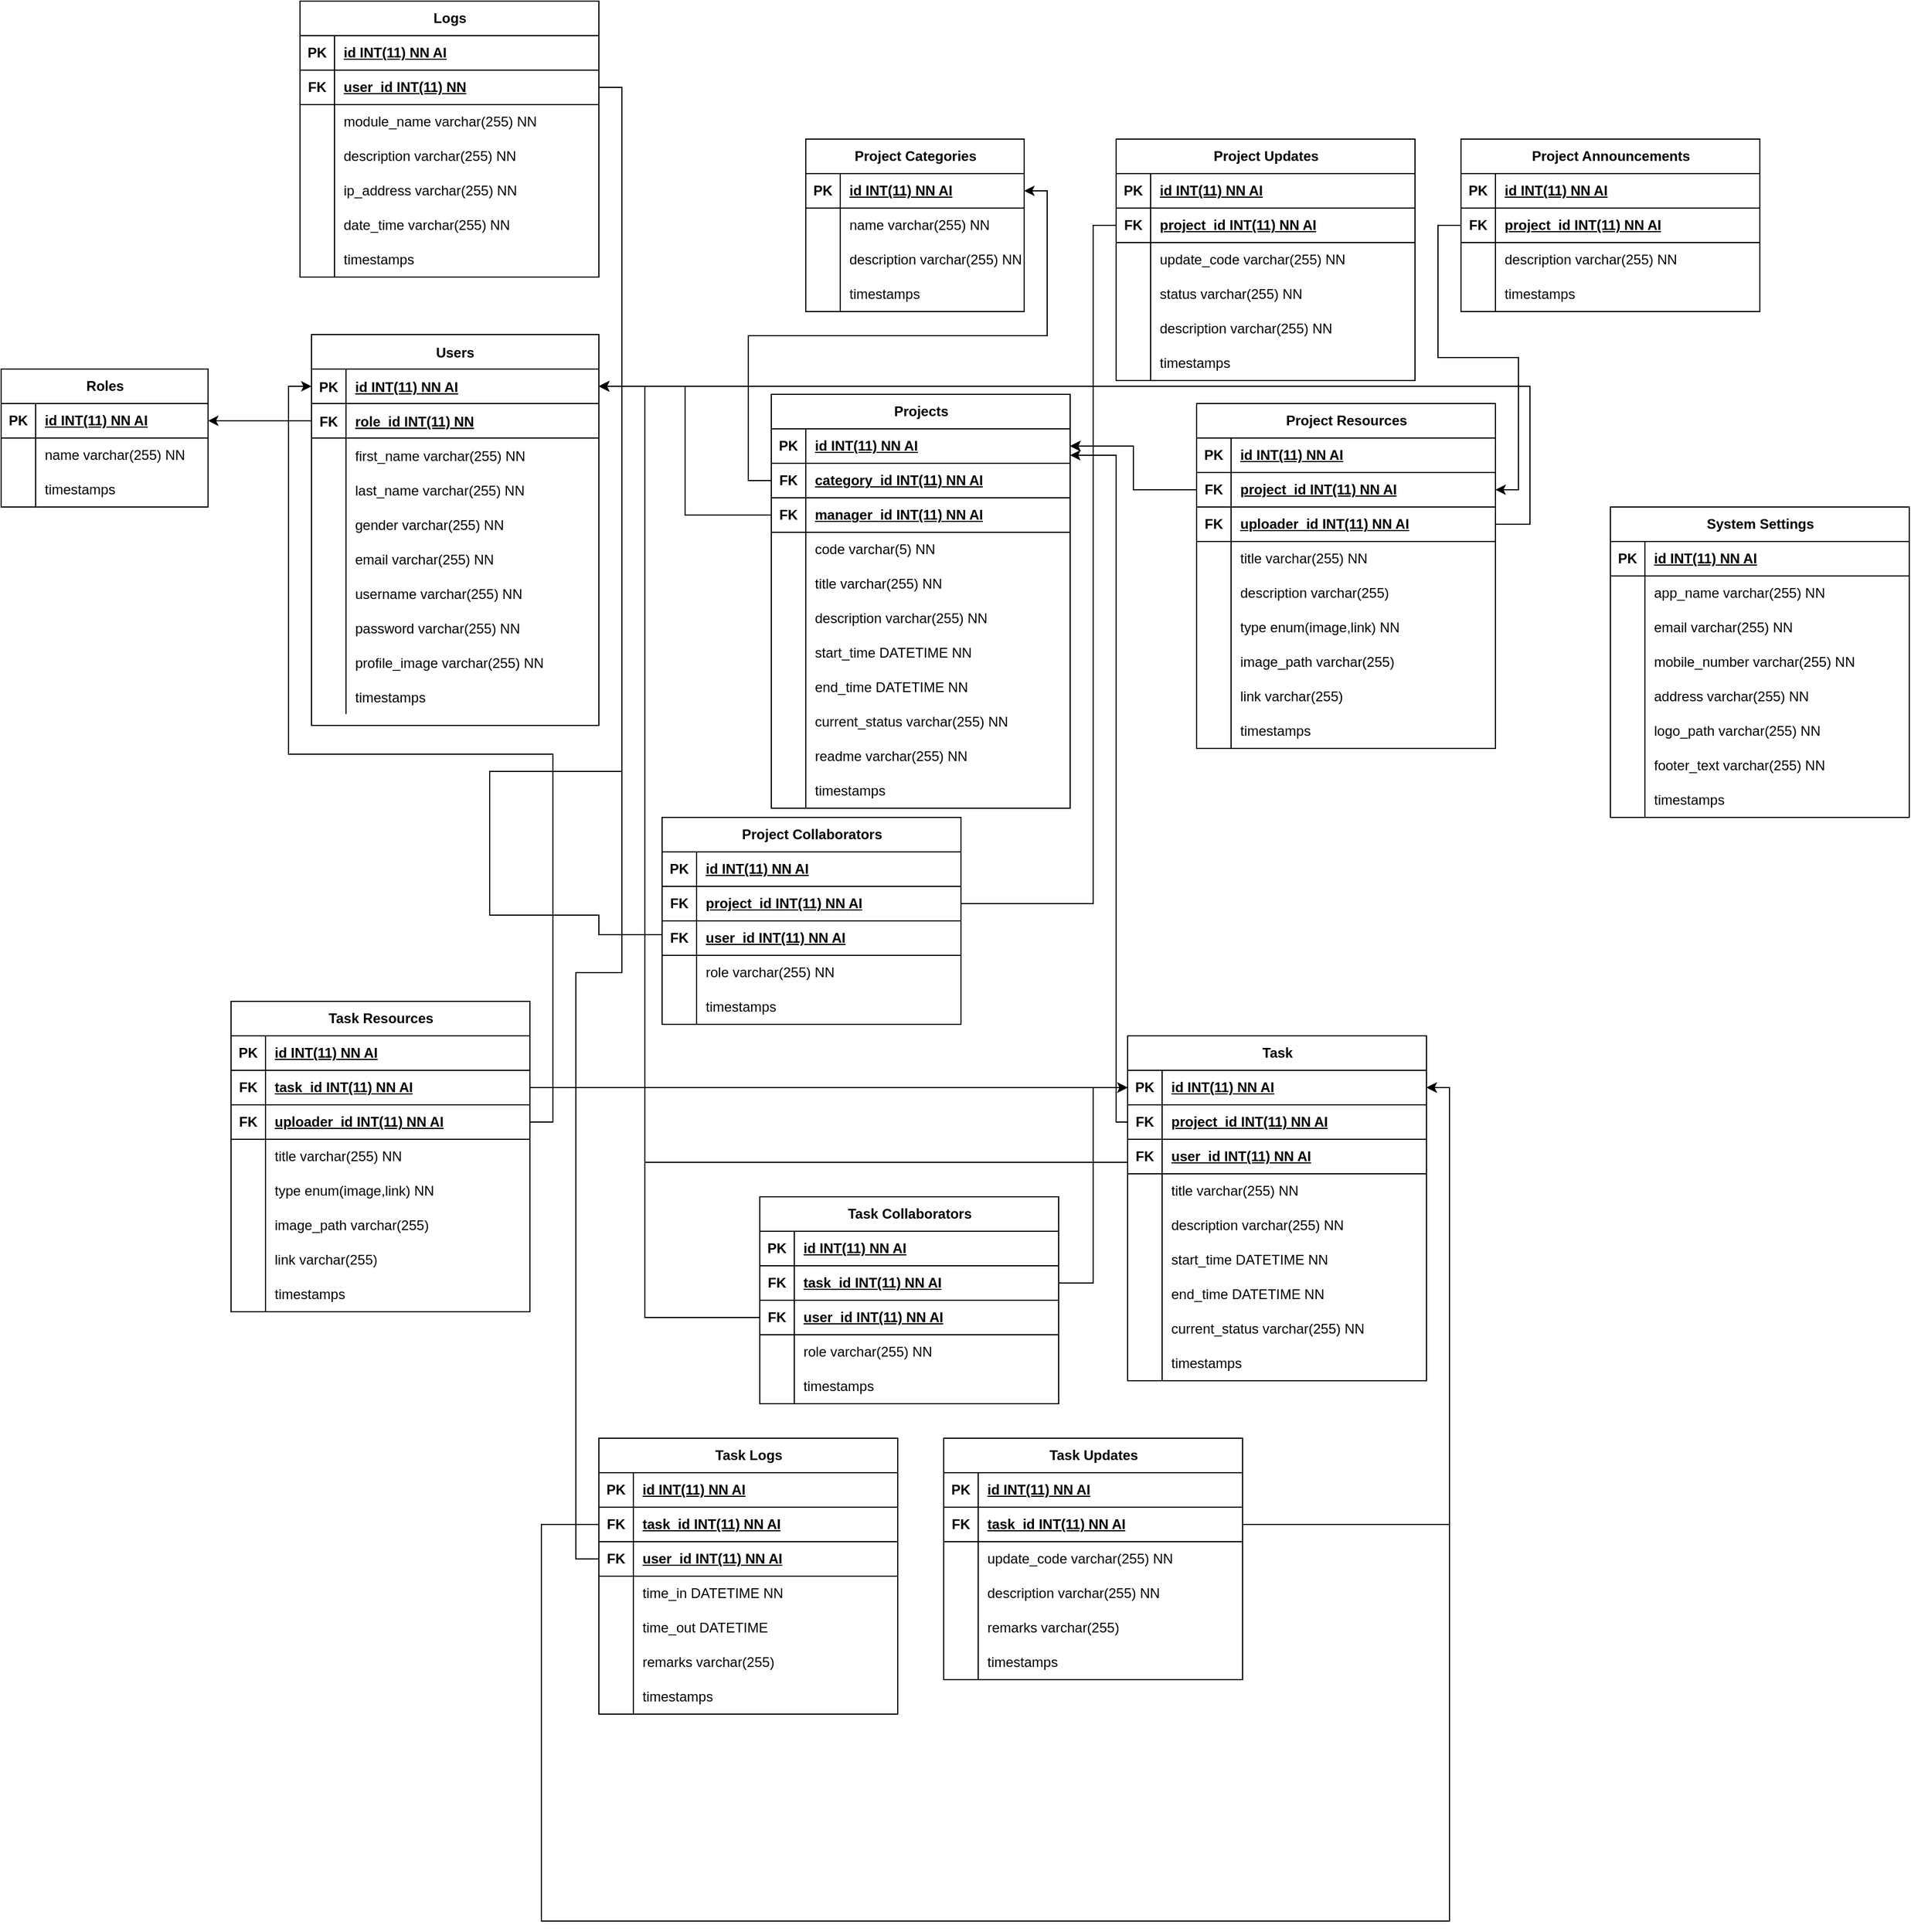 <mxfile version="20.8.16" type="device"><diagram id="R2lEEEUBdFMjLlhIrx00" name="Page-1"><mxGraphModel dx="1714" dy="1616" grid="1" gridSize="10" guides="1" tooltips="1" connect="1" arrows="1" fold="1" page="1" pageScale="1" pageWidth="850" pageHeight="1100" math="0" shadow="0" extFonts="Permanent Marker^https://fonts.googleapis.com/css?family=Permanent+Marker"><root><mxCell id="0"/><mxCell id="1" parent="0"/><mxCell id="C-vyLk0tnHw3VtMMgP7b-23" value="Users" style="shape=table;startSize=30;container=1;collapsible=1;childLayout=tableLayout;fixedRows=1;rowLines=0;fontStyle=1;align=center;resizeLast=1;" parent="1" vertex="1"><mxGeometry x="120" y="120" width="250" height="340" as="geometry"/></mxCell><mxCell id="C-vyLk0tnHw3VtMMgP7b-24" value="" style="shape=partialRectangle;collapsible=0;dropTarget=0;pointerEvents=0;fillColor=none;points=[[0,0.5],[1,0.5]];portConstraint=eastwest;top=0;left=0;right=0;bottom=1;" parent="C-vyLk0tnHw3VtMMgP7b-23" vertex="1"><mxGeometry y="30" width="250" height="30" as="geometry"/></mxCell><mxCell id="C-vyLk0tnHw3VtMMgP7b-25" value="PK" style="shape=partialRectangle;overflow=hidden;connectable=0;fillColor=none;top=0;left=0;bottom=0;right=0;fontStyle=1;" parent="C-vyLk0tnHw3VtMMgP7b-24" vertex="1"><mxGeometry width="30" height="30" as="geometry"><mxRectangle width="30" height="30" as="alternateBounds"/></mxGeometry></mxCell><mxCell id="C-vyLk0tnHw3VtMMgP7b-26" value="id INT(11) NN AI" style="shape=partialRectangle;overflow=hidden;connectable=0;fillColor=none;top=0;left=0;bottom=0;right=0;align=left;spacingLeft=6;fontStyle=5;" parent="C-vyLk0tnHw3VtMMgP7b-24" vertex="1"><mxGeometry x="30" width="220" height="30" as="geometry"><mxRectangle width="220" height="30" as="alternateBounds"/></mxGeometry></mxCell><mxCell id="kvOgz6hrrPzCKvM0h0Fe-16" value="" style="shape=partialRectangle;collapsible=0;dropTarget=0;pointerEvents=0;fillColor=none;points=[[0,0.5],[1,0.5]];portConstraint=eastwest;top=0;left=0;right=0;bottom=1;" parent="C-vyLk0tnHw3VtMMgP7b-23" vertex="1"><mxGeometry y="60" width="250" height="30" as="geometry"/></mxCell><mxCell id="kvOgz6hrrPzCKvM0h0Fe-17" value="FK" style="shape=partialRectangle;overflow=hidden;connectable=0;fillColor=none;top=0;left=0;bottom=0;right=0;fontStyle=1;" parent="kvOgz6hrrPzCKvM0h0Fe-16" vertex="1"><mxGeometry width="30" height="30" as="geometry"><mxRectangle width="30" height="30" as="alternateBounds"/></mxGeometry></mxCell><mxCell id="kvOgz6hrrPzCKvM0h0Fe-18" value="role_id INT(11) NN" style="shape=partialRectangle;overflow=hidden;connectable=0;fillColor=none;top=0;left=0;bottom=0;right=0;align=left;spacingLeft=6;fontStyle=5;" parent="kvOgz6hrrPzCKvM0h0Fe-16" vertex="1"><mxGeometry x="30" width="220" height="30" as="geometry"><mxRectangle width="220" height="30" as="alternateBounds"/></mxGeometry></mxCell><mxCell id="C-vyLk0tnHw3VtMMgP7b-27" value="" style="shape=partialRectangle;collapsible=0;dropTarget=0;pointerEvents=0;fillColor=none;points=[[0,0.5],[1,0.5]];portConstraint=eastwest;top=0;left=0;right=0;bottom=0;" parent="C-vyLk0tnHw3VtMMgP7b-23" vertex="1"><mxGeometry y="90" width="250" height="30" as="geometry"/></mxCell><mxCell id="C-vyLk0tnHw3VtMMgP7b-28" value="" style="shape=partialRectangle;overflow=hidden;connectable=0;fillColor=none;top=0;left=0;bottom=0;right=0;" parent="C-vyLk0tnHw3VtMMgP7b-27" vertex="1"><mxGeometry width="30" height="30" as="geometry"><mxRectangle width="30" height="30" as="alternateBounds"/></mxGeometry></mxCell><mxCell id="C-vyLk0tnHw3VtMMgP7b-29" value="first_name varchar(255) NN" style="shape=partialRectangle;overflow=hidden;connectable=0;fillColor=none;top=0;left=0;bottom=0;right=0;align=left;spacingLeft=6;" parent="C-vyLk0tnHw3VtMMgP7b-27" vertex="1"><mxGeometry x="30" width="220" height="30" as="geometry"><mxRectangle width="220" height="30" as="alternateBounds"/></mxGeometry></mxCell><mxCell id="kvOgz6hrrPzCKvM0h0Fe-1" value="" style="shape=partialRectangle;collapsible=0;dropTarget=0;pointerEvents=0;fillColor=none;points=[[0,0.5],[1,0.5]];portConstraint=eastwest;top=0;left=0;right=0;bottom=0;" parent="C-vyLk0tnHw3VtMMgP7b-23" vertex="1"><mxGeometry y="120" width="250" height="30" as="geometry"/></mxCell><mxCell id="kvOgz6hrrPzCKvM0h0Fe-2" value="" style="shape=partialRectangle;overflow=hidden;connectable=0;fillColor=none;top=0;left=0;bottom=0;right=0;" parent="kvOgz6hrrPzCKvM0h0Fe-1" vertex="1"><mxGeometry width="30" height="30" as="geometry"><mxRectangle width="30" height="30" as="alternateBounds"/></mxGeometry></mxCell><mxCell id="kvOgz6hrrPzCKvM0h0Fe-3" value="last_name varchar(255) NN" style="shape=partialRectangle;overflow=hidden;connectable=0;fillColor=none;top=0;left=0;bottom=0;right=0;align=left;spacingLeft=6;" parent="kvOgz6hrrPzCKvM0h0Fe-1" vertex="1"><mxGeometry x="30" width="220" height="30" as="geometry"><mxRectangle width="220" height="30" as="alternateBounds"/></mxGeometry></mxCell><mxCell id="kvOgz6hrrPzCKvM0h0Fe-22" value="" style="shape=partialRectangle;collapsible=0;dropTarget=0;pointerEvents=0;fillColor=none;points=[[0,0.5],[1,0.5]];portConstraint=eastwest;top=0;left=0;right=0;bottom=0;" parent="C-vyLk0tnHw3VtMMgP7b-23" vertex="1"><mxGeometry y="150" width="250" height="30" as="geometry"/></mxCell><mxCell id="kvOgz6hrrPzCKvM0h0Fe-23" value="" style="shape=partialRectangle;overflow=hidden;connectable=0;fillColor=none;top=0;left=0;bottom=0;right=0;" parent="kvOgz6hrrPzCKvM0h0Fe-22" vertex="1"><mxGeometry width="30" height="30" as="geometry"><mxRectangle width="30" height="30" as="alternateBounds"/></mxGeometry></mxCell><mxCell id="kvOgz6hrrPzCKvM0h0Fe-24" value="gender varchar(255) NN" style="shape=partialRectangle;overflow=hidden;connectable=0;fillColor=none;top=0;left=0;bottom=0;right=0;align=left;spacingLeft=6;" parent="kvOgz6hrrPzCKvM0h0Fe-22" vertex="1"><mxGeometry x="30" width="220" height="30" as="geometry"><mxRectangle width="220" height="30" as="alternateBounds"/></mxGeometry></mxCell><mxCell id="kvOgz6hrrPzCKvM0h0Fe-7" value="" style="shape=partialRectangle;collapsible=0;dropTarget=0;pointerEvents=0;fillColor=none;points=[[0,0.5],[1,0.5]];portConstraint=eastwest;top=0;left=0;right=0;bottom=0;" parent="C-vyLk0tnHw3VtMMgP7b-23" vertex="1"><mxGeometry y="180" width="250" height="30" as="geometry"/></mxCell><mxCell id="kvOgz6hrrPzCKvM0h0Fe-8" value="" style="shape=partialRectangle;overflow=hidden;connectable=0;fillColor=none;top=0;left=0;bottom=0;right=0;" parent="kvOgz6hrrPzCKvM0h0Fe-7" vertex="1"><mxGeometry width="30" height="30" as="geometry"><mxRectangle width="30" height="30" as="alternateBounds"/></mxGeometry></mxCell><mxCell id="kvOgz6hrrPzCKvM0h0Fe-9" value="email varchar(255) NN" style="shape=partialRectangle;overflow=hidden;connectable=0;fillColor=none;top=0;left=0;bottom=0;right=0;align=left;spacingLeft=6;" parent="kvOgz6hrrPzCKvM0h0Fe-7" vertex="1"><mxGeometry x="30" width="220" height="30" as="geometry"><mxRectangle width="220" height="30" as="alternateBounds"/></mxGeometry></mxCell><mxCell id="kvOgz6hrrPzCKvM0h0Fe-10" value="" style="shape=partialRectangle;collapsible=0;dropTarget=0;pointerEvents=0;fillColor=none;points=[[0,0.5],[1,0.5]];portConstraint=eastwest;top=0;left=0;right=0;bottom=0;" parent="C-vyLk0tnHw3VtMMgP7b-23" vertex="1"><mxGeometry y="210" width="250" height="30" as="geometry"/></mxCell><mxCell id="kvOgz6hrrPzCKvM0h0Fe-11" value="" style="shape=partialRectangle;overflow=hidden;connectable=0;fillColor=none;top=0;left=0;bottom=0;right=0;" parent="kvOgz6hrrPzCKvM0h0Fe-10" vertex="1"><mxGeometry width="30" height="30" as="geometry"><mxRectangle width="30" height="30" as="alternateBounds"/></mxGeometry></mxCell><mxCell id="kvOgz6hrrPzCKvM0h0Fe-12" value="username varchar(255) NN" style="shape=partialRectangle;overflow=hidden;connectable=0;fillColor=none;top=0;left=0;bottom=0;right=0;align=left;spacingLeft=6;" parent="kvOgz6hrrPzCKvM0h0Fe-10" vertex="1"><mxGeometry x="30" width="220" height="30" as="geometry"><mxRectangle width="220" height="30" as="alternateBounds"/></mxGeometry></mxCell><mxCell id="kvOgz6hrrPzCKvM0h0Fe-13" value="" style="shape=partialRectangle;collapsible=0;dropTarget=0;pointerEvents=0;fillColor=none;points=[[0,0.5],[1,0.5]];portConstraint=eastwest;top=0;left=0;right=0;bottom=0;" parent="C-vyLk0tnHw3VtMMgP7b-23" vertex="1"><mxGeometry y="240" width="250" height="30" as="geometry"/></mxCell><mxCell id="kvOgz6hrrPzCKvM0h0Fe-14" value="" style="shape=partialRectangle;overflow=hidden;connectable=0;fillColor=none;top=0;left=0;bottom=0;right=0;" parent="kvOgz6hrrPzCKvM0h0Fe-13" vertex="1"><mxGeometry width="30" height="30" as="geometry"><mxRectangle width="30" height="30" as="alternateBounds"/></mxGeometry></mxCell><mxCell id="kvOgz6hrrPzCKvM0h0Fe-15" value="password varchar(255) NN" style="shape=partialRectangle;overflow=hidden;connectable=0;fillColor=none;top=0;left=0;bottom=0;right=0;align=left;spacingLeft=6;" parent="kvOgz6hrrPzCKvM0h0Fe-13" vertex="1"><mxGeometry x="30" width="220" height="30" as="geometry"><mxRectangle width="220" height="30" as="alternateBounds"/></mxGeometry></mxCell><mxCell id="kvOgz6hrrPzCKvM0h0Fe-28" value="" style="shape=partialRectangle;collapsible=0;dropTarget=0;pointerEvents=0;fillColor=none;points=[[0,0.5],[1,0.5]];portConstraint=eastwest;top=0;left=0;right=0;bottom=0;" parent="C-vyLk0tnHw3VtMMgP7b-23" vertex="1"><mxGeometry y="270" width="250" height="30" as="geometry"/></mxCell><mxCell id="kvOgz6hrrPzCKvM0h0Fe-29" value="" style="shape=partialRectangle;overflow=hidden;connectable=0;fillColor=none;top=0;left=0;bottom=0;right=0;" parent="kvOgz6hrrPzCKvM0h0Fe-28" vertex="1"><mxGeometry width="30" height="30" as="geometry"><mxRectangle width="30" height="30" as="alternateBounds"/></mxGeometry></mxCell><mxCell id="kvOgz6hrrPzCKvM0h0Fe-30" value="profile_image varchar(255) NN" style="shape=partialRectangle;overflow=hidden;connectable=0;fillColor=none;top=0;left=0;bottom=0;right=0;align=left;spacingLeft=6;" parent="kvOgz6hrrPzCKvM0h0Fe-28" vertex="1"><mxGeometry x="30" width="220" height="30" as="geometry"><mxRectangle width="220" height="30" as="alternateBounds"/></mxGeometry></mxCell><mxCell id="kvOgz6hrrPzCKvM0h0Fe-25" value="" style="shape=partialRectangle;collapsible=0;dropTarget=0;pointerEvents=0;fillColor=none;points=[[0,0.5],[1,0.5]];portConstraint=eastwest;top=0;left=0;right=0;bottom=0;" parent="C-vyLk0tnHw3VtMMgP7b-23" vertex="1"><mxGeometry y="300" width="250" height="30" as="geometry"/></mxCell><mxCell id="kvOgz6hrrPzCKvM0h0Fe-26" value="" style="shape=partialRectangle;overflow=hidden;connectable=0;fillColor=none;top=0;left=0;bottom=0;right=0;" parent="kvOgz6hrrPzCKvM0h0Fe-25" vertex="1"><mxGeometry width="30" height="30" as="geometry"><mxRectangle width="30" height="30" as="alternateBounds"/></mxGeometry></mxCell><mxCell id="kvOgz6hrrPzCKvM0h0Fe-27" value="timestamps" style="shape=partialRectangle;overflow=hidden;connectable=0;fillColor=none;top=0;left=0;bottom=0;right=0;align=left;spacingLeft=6;" parent="kvOgz6hrrPzCKvM0h0Fe-25" vertex="1"><mxGeometry x="30" width="220" height="30" as="geometry"><mxRectangle width="220" height="30" as="alternateBounds"/></mxGeometry></mxCell><mxCell id="kvOgz6hrrPzCKvM0h0Fe-62" value="Roles" style="shape=table;startSize=30;container=1;collapsible=1;childLayout=tableLayout;fixedRows=1;rowLines=0;fontStyle=1;align=center;resizeLast=1;html=1;" parent="1" vertex="1"><mxGeometry x="-150" y="150" width="180" height="120" as="geometry"/></mxCell><mxCell id="kvOgz6hrrPzCKvM0h0Fe-63" value="" style="shape=tableRow;horizontal=0;startSize=0;swimlaneHead=0;swimlaneBody=0;fillColor=none;collapsible=0;dropTarget=0;points=[[0,0.5],[1,0.5]];portConstraint=eastwest;top=0;left=0;right=0;bottom=1;" parent="kvOgz6hrrPzCKvM0h0Fe-62" vertex="1"><mxGeometry y="30" width="180" height="30" as="geometry"/></mxCell><mxCell id="kvOgz6hrrPzCKvM0h0Fe-64" value="PK" style="shape=partialRectangle;connectable=0;fillColor=none;top=0;left=0;bottom=0;right=0;fontStyle=1;overflow=hidden;whiteSpace=wrap;html=1;" parent="kvOgz6hrrPzCKvM0h0Fe-63" vertex="1"><mxGeometry width="30" height="30" as="geometry"><mxRectangle width="30" height="30" as="alternateBounds"/></mxGeometry></mxCell><mxCell id="kvOgz6hrrPzCKvM0h0Fe-65" value="&lt;span style=&quot;text-wrap: nowrap;&quot;&gt;id INT(11) NN AI&lt;/span&gt;" style="shape=partialRectangle;connectable=0;fillColor=none;top=0;left=0;bottom=0;right=0;align=left;spacingLeft=6;fontStyle=5;overflow=hidden;whiteSpace=wrap;html=1;" parent="kvOgz6hrrPzCKvM0h0Fe-63" vertex="1"><mxGeometry x="30" width="150" height="30" as="geometry"><mxRectangle width="150" height="30" as="alternateBounds"/></mxGeometry></mxCell><mxCell id="kvOgz6hrrPzCKvM0h0Fe-66" value="" style="shape=tableRow;horizontal=0;startSize=0;swimlaneHead=0;swimlaneBody=0;fillColor=none;collapsible=0;dropTarget=0;points=[[0,0.5],[1,0.5]];portConstraint=eastwest;top=0;left=0;right=0;bottom=0;" parent="kvOgz6hrrPzCKvM0h0Fe-62" vertex="1"><mxGeometry y="60" width="180" height="30" as="geometry"/></mxCell><mxCell id="kvOgz6hrrPzCKvM0h0Fe-67" value="" style="shape=partialRectangle;connectable=0;fillColor=none;top=0;left=0;bottom=0;right=0;editable=1;overflow=hidden;whiteSpace=wrap;html=1;" parent="kvOgz6hrrPzCKvM0h0Fe-66" vertex="1"><mxGeometry width="30" height="30" as="geometry"><mxRectangle width="30" height="30" as="alternateBounds"/></mxGeometry></mxCell><mxCell id="kvOgz6hrrPzCKvM0h0Fe-68" value="name varchar(255) NN" style="shape=partialRectangle;connectable=0;fillColor=none;top=0;left=0;bottom=0;right=0;align=left;spacingLeft=6;overflow=hidden;whiteSpace=wrap;html=1;" parent="kvOgz6hrrPzCKvM0h0Fe-66" vertex="1"><mxGeometry x="30" width="150" height="30" as="geometry"><mxRectangle width="150" height="30" as="alternateBounds"/></mxGeometry></mxCell><mxCell id="kvOgz6hrrPzCKvM0h0Fe-75" value="" style="shape=tableRow;horizontal=0;startSize=0;swimlaneHead=0;swimlaneBody=0;fillColor=none;collapsible=0;dropTarget=0;points=[[0,0.5],[1,0.5]];portConstraint=eastwest;top=0;left=0;right=0;bottom=0;" parent="kvOgz6hrrPzCKvM0h0Fe-62" vertex="1"><mxGeometry y="90" width="180" height="30" as="geometry"/></mxCell><mxCell id="kvOgz6hrrPzCKvM0h0Fe-76" value="" style="shape=partialRectangle;connectable=0;fillColor=none;top=0;left=0;bottom=0;right=0;editable=1;overflow=hidden;whiteSpace=wrap;html=1;" parent="kvOgz6hrrPzCKvM0h0Fe-75" vertex="1"><mxGeometry width="30" height="30" as="geometry"><mxRectangle width="30" height="30" as="alternateBounds"/></mxGeometry></mxCell><mxCell id="kvOgz6hrrPzCKvM0h0Fe-77" value="timestamps" style="shape=partialRectangle;connectable=0;fillColor=none;top=0;left=0;bottom=0;right=0;align=left;spacingLeft=6;overflow=hidden;whiteSpace=wrap;html=1;" parent="kvOgz6hrrPzCKvM0h0Fe-75" vertex="1"><mxGeometry x="30" width="150" height="30" as="geometry"><mxRectangle width="150" height="30" as="alternateBounds"/></mxGeometry></mxCell><mxCell id="kvOgz6hrrPzCKvM0h0Fe-78" value="Projects" style="shape=table;startSize=30;container=1;collapsible=1;childLayout=tableLayout;fixedRows=1;rowLines=0;fontStyle=1;align=center;resizeLast=1;html=1;" parent="1" vertex="1"><mxGeometry x="520" y="172" width="260" height="360" as="geometry"/></mxCell><mxCell id="kvOgz6hrrPzCKvM0h0Fe-79" value="" style="shape=tableRow;horizontal=0;startSize=0;swimlaneHead=0;swimlaneBody=0;fillColor=none;collapsible=0;dropTarget=0;points=[[0,0.5],[1,0.5]];portConstraint=eastwest;top=0;left=0;right=0;bottom=1;" parent="kvOgz6hrrPzCKvM0h0Fe-78" vertex="1"><mxGeometry y="30" width="260" height="30" as="geometry"/></mxCell><mxCell id="kvOgz6hrrPzCKvM0h0Fe-80" value="PK" style="shape=partialRectangle;connectable=0;fillColor=none;top=0;left=0;bottom=0;right=0;fontStyle=1;overflow=hidden;whiteSpace=wrap;html=1;" parent="kvOgz6hrrPzCKvM0h0Fe-79" vertex="1"><mxGeometry width="30" height="30" as="geometry"><mxRectangle width="30" height="30" as="alternateBounds"/></mxGeometry></mxCell><mxCell id="kvOgz6hrrPzCKvM0h0Fe-81" value="&lt;span style=&quot;text-wrap: nowrap;&quot;&gt;id INT(11) NN AI&lt;/span&gt;" style="shape=partialRectangle;connectable=0;fillColor=none;top=0;left=0;bottom=0;right=0;align=left;spacingLeft=6;fontStyle=5;overflow=hidden;whiteSpace=wrap;html=1;" parent="kvOgz6hrrPzCKvM0h0Fe-79" vertex="1"><mxGeometry x="30" width="230" height="30" as="geometry"><mxRectangle width="230" height="30" as="alternateBounds"/></mxGeometry></mxCell><mxCell id="kvOgz6hrrPzCKvM0h0Fe-97" value="" style="shape=tableRow;horizontal=0;startSize=0;swimlaneHead=0;swimlaneBody=0;fillColor=none;collapsible=0;dropTarget=0;points=[[0,0.5],[1,0.5]];portConstraint=eastwest;top=0;left=0;right=0;bottom=1;" parent="kvOgz6hrrPzCKvM0h0Fe-78" vertex="1"><mxGeometry y="60" width="260" height="30" as="geometry"/></mxCell><mxCell id="kvOgz6hrrPzCKvM0h0Fe-98" value="FK" style="shape=partialRectangle;connectable=0;fillColor=none;top=0;left=0;bottom=0;right=0;fontStyle=1;overflow=hidden;whiteSpace=wrap;html=1;" parent="kvOgz6hrrPzCKvM0h0Fe-97" vertex="1"><mxGeometry width="30" height="30" as="geometry"><mxRectangle width="30" height="30" as="alternateBounds"/></mxGeometry></mxCell><mxCell id="kvOgz6hrrPzCKvM0h0Fe-99" value="&lt;span style=&quot;text-wrap: nowrap;&quot;&gt;category_id INT(11) NN AI&lt;/span&gt;" style="shape=partialRectangle;connectable=0;fillColor=none;top=0;left=0;bottom=0;right=0;align=left;spacingLeft=6;fontStyle=5;overflow=hidden;whiteSpace=wrap;html=1;" parent="kvOgz6hrrPzCKvM0h0Fe-97" vertex="1"><mxGeometry x="30" width="230" height="30" as="geometry"><mxRectangle width="230" height="30" as="alternateBounds"/></mxGeometry></mxCell><mxCell id="pCxYYVsGGMppDZovUM5Q-2" value="" style="shape=tableRow;horizontal=0;startSize=0;swimlaneHead=0;swimlaneBody=0;fillColor=none;collapsible=0;dropTarget=0;points=[[0,0.5],[1,0.5]];portConstraint=eastwest;top=0;left=0;right=0;bottom=1;" parent="kvOgz6hrrPzCKvM0h0Fe-78" vertex="1"><mxGeometry y="90" width="260" height="30" as="geometry"/></mxCell><mxCell id="pCxYYVsGGMppDZovUM5Q-3" value="FK" style="shape=partialRectangle;connectable=0;fillColor=none;top=0;left=0;bottom=0;right=0;fontStyle=1;overflow=hidden;whiteSpace=wrap;html=1;" parent="pCxYYVsGGMppDZovUM5Q-2" vertex="1"><mxGeometry width="30" height="30" as="geometry"><mxRectangle width="30" height="30" as="alternateBounds"/></mxGeometry></mxCell><mxCell id="pCxYYVsGGMppDZovUM5Q-4" value="&lt;span style=&quot;text-wrap: nowrap;&quot;&gt;manager_id INT(11) NN AI&lt;/span&gt;" style="shape=partialRectangle;connectable=0;fillColor=none;top=0;left=0;bottom=0;right=0;align=left;spacingLeft=6;fontStyle=5;overflow=hidden;whiteSpace=wrap;html=1;" parent="pCxYYVsGGMppDZovUM5Q-2" vertex="1"><mxGeometry x="30" width="230" height="30" as="geometry"><mxRectangle width="230" height="30" as="alternateBounds"/></mxGeometry></mxCell><mxCell id="kvOgz6hrrPzCKvM0h0Fe-82" value="" style="shape=tableRow;horizontal=0;startSize=0;swimlaneHead=0;swimlaneBody=0;fillColor=none;collapsible=0;dropTarget=0;points=[[0,0.5],[1,0.5]];portConstraint=eastwest;top=0;left=0;right=0;bottom=0;" parent="kvOgz6hrrPzCKvM0h0Fe-78" vertex="1"><mxGeometry y="120" width="260" height="30" as="geometry"/></mxCell><mxCell id="kvOgz6hrrPzCKvM0h0Fe-83" value="" style="shape=partialRectangle;connectable=0;fillColor=none;top=0;left=0;bottom=0;right=0;editable=1;overflow=hidden;whiteSpace=wrap;html=1;" parent="kvOgz6hrrPzCKvM0h0Fe-82" vertex="1"><mxGeometry width="30" height="30" as="geometry"><mxRectangle width="30" height="30" as="alternateBounds"/></mxGeometry></mxCell><mxCell id="kvOgz6hrrPzCKvM0h0Fe-84" value="code varchar(5) NN" style="shape=partialRectangle;connectable=0;fillColor=none;top=0;left=0;bottom=0;right=0;align=left;spacingLeft=6;overflow=hidden;whiteSpace=wrap;html=1;" parent="kvOgz6hrrPzCKvM0h0Fe-82" vertex="1"><mxGeometry x="30" width="230" height="30" as="geometry"><mxRectangle width="230" height="30" as="alternateBounds"/></mxGeometry></mxCell><mxCell id="uQ-T-xCgklTs9ObRmnAt-1" value="" style="shape=tableRow;horizontal=0;startSize=0;swimlaneHead=0;swimlaneBody=0;fillColor=none;collapsible=0;dropTarget=0;points=[[0,0.5],[1,0.5]];portConstraint=eastwest;top=0;left=0;right=0;bottom=0;" parent="kvOgz6hrrPzCKvM0h0Fe-78" vertex="1"><mxGeometry y="150" width="260" height="30" as="geometry"/></mxCell><mxCell id="uQ-T-xCgklTs9ObRmnAt-2" value="" style="shape=partialRectangle;connectable=0;fillColor=none;top=0;left=0;bottom=0;right=0;editable=1;overflow=hidden;whiteSpace=wrap;html=1;" parent="uQ-T-xCgklTs9ObRmnAt-1" vertex="1"><mxGeometry width="30" height="30" as="geometry"><mxRectangle width="30" height="30" as="alternateBounds"/></mxGeometry></mxCell><mxCell id="uQ-T-xCgklTs9ObRmnAt-3" value="title varchar(255) NN" style="shape=partialRectangle;connectable=0;fillColor=none;top=0;left=0;bottom=0;right=0;align=left;spacingLeft=6;overflow=hidden;whiteSpace=wrap;html=1;" parent="uQ-T-xCgklTs9ObRmnAt-1" vertex="1"><mxGeometry x="30" width="230" height="30" as="geometry"><mxRectangle width="230" height="30" as="alternateBounds"/></mxGeometry></mxCell><mxCell id="kvOgz6hrrPzCKvM0h0Fe-88" value="" style="shape=tableRow;horizontal=0;startSize=0;swimlaneHead=0;swimlaneBody=0;fillColor=none;collapsible=0;dropTarget=0;points=[[0,0.5],[1,0.5]];portConstraint=eastwest;top=0;left=0;right=0;bottom=0;" parent="kvOgz6hrrPzCKvM0h0Fe-78" vertex="1"><mxGeometry y="180" width="260" height="30" as="geometry"/></mxCell><mxCell id="kvOgz6hrrPzCKvM0h0Fe-89" value="" style="shape=partialRectangle;connectable=0;fillColor=none;top=0;left=0;bottom=0;right=0;editable=1;overflow=hidden;whiteSpace=wrap;html=1;" parent="kvOgz6hrrPzCKvM0h0Fe-88" vertex="1"><mxGeometry width="30" height="30" as="geometry"><mxRectangle width="30" height="30" as="alternateBounds"/></mxGeometry></mxCell><mxCell id="kvOgz6hrrPzCKvM0h0Fe-90" value="description varchar(255) NN" style="shape=partialRectangle;connectable=0;fillColor=none;top=0;left=0;bottom=0;right=0;align=left;spacingLeft=6;overflow=hidden;whiteSpace=wrap;html=1;" parent="kvOgz6hrrPzCKvM0h0Fe-88" vertex="1"><mxGeometry x="30" width="230" height="30" as="geometry"><mxRectangle width="230" height="30" as="alternateBounds"/></mxGeometry></mxCell><mxCell id="kvOgz6hrrPzCKvM0h0Fe-91" value="" style="shape=tableRow;horizontal=0;startSize=0;swimlaneHead=0;swimlaneBody=0;fillColor=none;collapsible=0;dropTarget=0;points=[[0,0.5],[1,0.5]];portConstraint=eastwest;top=0;left=0;right=0;bottom=0;" parent="kvOgz6hrrPzCKvM0h0Fe-78" vertex="1"><mxGeometry y="210" width="260" height="30" as="geometry"/></mxCell><mxCell id="kvOgz6hrrPzCKvM0h0Fe-92" value="" style="shape=partialRectangle;connectable=0;fillColor=none;top=0;left=0;bottom=0;right=0;editable=1;overflow=hidden;whiteSpace=wrap;html=1;" parent="kvOgz6hrrPzCKvM0h0Fe-91" vertex="1"><mxGeometry width="30" height="30" as="geometry"><mxRectangle width="30" height="30" as="alternateBounds"/></mxGeometry></mxCell><mxCell id="kvOgz6hrrPzCKvM0h0Fe-93" value="start_time DATETIME NN" style="shape=partialRectangle;connectable=0;fillColor=none;top=0;left=0;bottom=0;right=0;align=left;spacingLeft=6;overflow=hidden;whiteSpace=wrap;html=1;" parent="kvOgz6hrrPzCKvM0h0Fe-91" vertex="1"><mxGeometry x="30" width="230" height="30" as="geometry"><mxRectangle width="230" height="30" as="alternateBounds"/></mxGeometry></mxCell><mxCell id="kvOgz6hrrPzCKvM0h0Fe-210" value="" style="shape=tableRow;horizontal=0;startSize=0;swimlaneHead=0;swimlaneBody=0;fillColor=none;collapsible=0;dropTarget=0;points=[[0,0.5],[1,0.5]];portConstraint=eastwest;top=0;left=0;right=0;bottom=0;" parent="kvOgz6hrrPzCKvM0h0Fe-78" vertex="1"><mxGeometry y="240" width="260" height="30" as="geometry"/></mxCell><mxCell id="kvOgz6hrrPzCKvM0h0Fe-211" value="" style="shape=partialRectangle;connectable=0;fillColor=none;top=0;left=0;bottom=0;right=0;editable=1;overflow=hidden;whiteSpace=wrap;html=1;" parent="kvOgz6hrrPzCKvM0h0Fe-210" vertex="1"><mxGeometry width="30" height="30" as="geometry"><mxRectangle width="30" height="30" as="alternateBounds"/></mxGeometry></mxCell><mxCell id="kvOgz6hrrPzCKvM0h0Fe-212" value="end_time DATETIME NN" style="shape=partialRectangle;connectable=0;fillColor=none;top=0;left=0;bottom=0;right=0;align=left;spacingLeft=6;overflow=hidden;whiteSpace=wrap;html=1;" parent="kvOgz6hrrPzCKvM0h0Fe-210" vertex="1"><mxGeometry x="30" width="230" height="30" as="geometry"><mxRectangle width="230" height="30" as="alternateBounds"/></mxGeometry></mxCell><mxCell id="kvOgz6hrrPzCKvM0h0Fe-94" value="" style="shape=tableRow;horizontal=0;startSize=0;swimlaneHead=0;swimlaneBody=0;fillColor=none;collapsible=0;dropTarget=0;points=[[0,0.5],[1,0.5]];portConstraint=eastwest;top=0;left=0;right=0;bottom=0;" parent="kvOgz6hrrPzCKvM0h0Fe-78" vertex="1"><mxGeometry y="270" width="260" height="30" as="geometry"/></mxCell><mxCell id="kvOgz6hrrPzCKvM0h0Fe-95" value="" style="shape=partialRectangle;connectable=0;fillColor=none;top=0;left=0;bottom=0;right=0;editable=1;overflow=hidden;whiteSpace=wrap;html=1;" parent="kvOgz6hrrPzCKvM0h0Fe-94" vertex="1"><mxGeometry width="30" height="30" as="geometry"><mxRectangle width="30" height="30" as="alternateBounds"/></mxGeometry></mxCell><mxCell id="kvOgz6hrrPzCKvM0h0Fe-96" value="current_status varchar(255) NN" style="shape=partialRectangle;connectable=0;fillColor=none;top=0;left=0;bottom=0;right=0;align=left;spacingLeft=6;overflow=hidden;whiteSpace=wrap;html=1;" parent="kvOgz6hrrPzCKvM0h0Fe-94" vertex="1"><mxGeometry x="30" width="230" height="30" as="geometry"><mxRectangle width="230" height="30" as="alternateBounds"/></mxGeometry></mxCell><mxCell id="uQ-T-xCgklTs9ObRmnAt-7" value="" style="shape=tableRow;horizontal=0;startSize=0;swimlaneHead=0;swimlaneBody=0;fillColor=none;collapsible=0;dropTarget=0;points=[[0,0.5],[1,0.5]];portConstraint=eastwest;top=0;left=0;right=0;bottom=0;" parent="kvOgz6hrrPzCKvM0h0Fe-78" vertex="1"><mxGeometry y="300" width="260" height="30" as="geometry"/></mxCell><mxCell id="uQ-T-xCgklTs9ObRmnAt-8" value="" style="shape=partialRectangle;connectable=0;fillColor=none;top=0;left=0;bottom=0;right=0;editable=1;overflow=hidden;whiteSpace=wrap;html=1;" parent="uQ-T-xCgklTs9ObRmnAt-7" vertex="1"><mxGeometry width="30" height="30" as="geometry"><mxRectangle width="30" height="30" as="alternateBounds"/></mxGeometry></mxCell><mxCell id="uQ-T-xCgklTs9ObRmnAt-9" value="readme varchar(255) NN" style="shape=partialRectangle;connectable=0;fillColor=none;top=0;left=0;bottom=0;right=0;align=left;spacingLeft=6;overflow=hidden;whiteSpace=wrap;html=1;" parent="uQ-T-xCgklTs9ObRmnAt-7" vertex="1"><mxGeometry x="30" width="230" height="30" as="geometry"><mxRectangle width="230" height="30" as="alternateBounds"/></mxGeometry></mxCell><mxCell id="kvOgz6hrrPzCKvM0h0Fe-85" value="" style="shape=tableRow;horizontal=0;startSize=0;swimlaneHead=0;swimlaneBody=0;fillColor=none;collapsible=0;dropTarget=0;points=[[0,0.5],[1,0.5]];portConstraint=eastwest;top=0;left=0;right=0;bottom=0;" parent="kvOgz6hrrPzCKvM0h0Fe-78" vertex="1"><mxGeometry y="330" width="260" height="30" as="geometry"/></mxCell><mxCell id="kvOgz6hrrPzCKvM0h0Fe-86" value="" style="shape=partialRectangle;connectable=0;fillColor=none;top=0;left=0;bottom=0;right=0;editable=1;overflow=hidden;whiteSpace=wrap;html=1;" parent="kvOgz6hrrPzCKvM0h0Fe-85" vertex="1"><mxGeometry width="30" height="30" as="geometry"><mxRectangle width="30" height="30" as="alternateBounds"/></mxGeometry></mxCell><mxCell id="kvOgz6hrrPzCKvM0h0Fe-87" value="timestamps" style="shape=partialRectangle;connectable=0;fillColor=none;top=0;left=0;bottom=0;right=0;align=left;spacingLeft=6;overflow=hidden;whiteSpace=wrap;html=1;" parent="kvOgz6hrrPzCKvM0h0Fe-85" vertex="1"><mxGeometry x="30" width="230" height="30" as="geometry"><mxRectangle width="230" height="30" as="alternateBounds"/></mxGeometry></mxCell><mxCell id="kvOgz6hrrPzCKvM0h0Fe-128" value="Project Collaborators" style="shape=table;startSize=30;container=1;collapsible=1;childLayout=tableLayout;fixedRows=1;rowLines=0;fontStyle=1;align=center;resizeLast=1;html=1;" parent="1" vertex="1"><mxGeometry x="425" y="540" width="260" height="180" as="geometry"/></mxCell><mxCell id="kvOgz6hrrPzCKvM0h0Fe-129" value="" style="shape=tableRow;horizontal=0;startSize=0;swimlaneHead=0;swimlaneBody=0;fillColor=none;collapsible=0;dropTarget=0;points=[[0,0.5],[1,0.5]];portConstraint=eastwest;top=0;left=0;right=0;bottom=1;" parent="kvOgz6hrrPzCKvM0h0Fe-128" vertex="1"><mxGeometry y="30" width="260" height="30" as="geometry"/></mxCell><mxCell id="kvOgz6hrrPzCKvM0h0Fe-130" value="PK" style="shape=partialRectangle;connectable=0;fillColor=none;top=0;left=0;bottom=0;right=0;fontStyle=1;overflow=hidden;whiteSpace=wrap;html=1;" parent="kvOgz6hrrPzCKvM0h0Fe-129" vertex="1"><mxGeometry width="30" height="30" as="geometry"><mxRectangle width="30" height="30" as="alternateBounds"/></mxGeometry></mxCell><mxCell id="kvOgz6hrrPzCKvM0h0Fe-131" value="&lt;span style=&quot;text-wrap: nowrap;&quot;&gt;id INT(11) NN AI&lt;/span&gt;" style="shape=partialRectangle;connectable=0;fillColor=none;top=0;left=0;bottom=0;right=0;align=left;spacingLeft=6;fontStyle=5;overflow=hidden;whiteSpace=wrap;html=1;" parent="kvOgz6hrrPzCKvM0h0Fe-129" vertex="1"><mxGeometry x="30" width="230" height="30" as="geometry"><mxRectangle width="230" height="30" as="alternateBounds"/></mxGeometry></mxCell><mxCell id="kvOgz6hrrPzCKvM0h0Fe-132" value="" style="shape=tableRow;horizontal=0;startSize=0;swimlaneHead=0;swimlaneBody=0;fillColor=none;collapsible=0;dropTarget=0;points=[[0,0.5],[1,0.5]];portConstraint=eastwest;top=0;left=0;right=0;bottom=1;" parent="kvOgz6hrrPzCKvM0h0Fe-128" vertex="1"><mxGeometry y="60" width="260" height="30" as="geometry"/></mxCell><mxCell id="kvOgz6hrrPzCKvM0h0Fe-133" value="FK" style="shape=partialRectangle;connectable=0;fillColor=none;top=0;left=0;bottom=0;right=0;fontStyle=1;overflow=hidden;whiteSpace=wrap;html=1;" parent="kvOgz6hrrPzCKvM0h0Fe-132" vertex="1"><mxGeometry width="30" height="30" as="geometry"><mxRectangle width="30" height="30" as="alternateBounds"/></mxGeometry></mxCell><mxCell id="kvOgz6hrrPzCKvM0h0Fe-134" value="&lt;span style=&quot;text-wrap: nowrap;&quot;&gt;project_id INT(11) NN AI&lt;/span&gt;" style="shape=partialRectangle;connectable=0;fillColor=none;top=0;left=0;bottom=0;right=0;align=left;spacingLeft=6;fontStyle=5;overflow=hidden;whiteSpace=wrap;html=1;" parent="kvOgz6hrrPzCKvM0h0Fe-132" vertex="1"><mxGeometry x="30" width="230" height="30" as="geometry"><mxRectangle width="230" height="30" as="alternateBounds"/></mxGeometry></mxCell><mxCell id="kvOgz6hrrPzCKvM0h0Fe-153" value="" style="shape=tableRow;horizontal=0;startSize=0;swimlaneHead=0;swimlaneBody=0;fillColor=none;collapsible=0;dropTarget=0;points=[[0,0.5],[1,0.5]];portConstraint=eastwest;top=0;left=0;right=0;bottom=1;" parent="kvOgz6hrrPzCKvM0h0Fe-128" vertex="1"><mxGeometry y="90" width="260" height="30" as="geometry"/></mxCell><mxCell id="kvOgz6hrrPzCKvM0h0Fe-154" value="FK" style="shape=partialRectangle;connectable=0;fillColor=none;top=0;left=0;bottom=0;right=0;fontStyle=1;overflow=hidden;whiteSpace=wrap;html=1;" parent="kvOgz6hrrPzCKvM0h0Fe-153" vertex="1"><mxGeometry width="30" height="30" as="geometry"><mxRectangle width="30" height="30" as="alternateBounds"/></mxGeometry></mxCell><mxCell id="kvOgz6hrrPzCKvM0h0Fe-155" value="&lt;span style=&quot;text-wrap: nowrap;&quot;&gt;user_id INT(11) NN AI&lt;/span&gt;" style="shape=partialRectangle;connectable=0;fillColor=none;top=0;left=0;bottom=0;right=0;align=left;spacingLeft=6;fontStyle=5;overflow=hidden;whiteSpace=wrap;html=1;" parent="kvOgz6hrrPzCKvM0h0Fe-153" vertex="1"><mxGeometry x="30" width="230" height="30" as="geometry"><mxRectangle width="230" height="30" as="alternateBounds"/></mxGeometry></mxCell><mxCell id="kvOgz6hrrPzCKvM0h0Fe-135" value="" style="shape=tableRow;horizontal=0;startSize=0;swimlaneHead=0;swimlaneBody=0;fillColor=none;collapsible=0;dropTarget=0;points=[[0,0.5],[1,0.5]];portConstraint=eastwest;top=0;left=0;right=0;bottom=0;" parent="kvOgz6hrrPzCKvM0h0Fe-128" vertex="1"><mxGeometry y="120" width="260" height="30" as="geometry"/></mxCell><mxCell id="kvOgz6hrrPzCKvM0h0Fe-136" value="" style="shape=partialRectangle;connectable=0;fillColor=none;top=0;left=0;bottom=0;right=0;editable=1;overflow=hidden;whiteSpace=wrap;html=1;" parent="kvOgz6hrrPzCKvM0h0Fe-135" vertex="1"><mxGeometry width="30" height="30" as="geometry"><mxRectangle width="30" height="30" as="alternateBounds"/></mxGeometry></mxCell><mxCell id="kvOgz6hrrPzCKvM0h0Fe-137" value="role varchar(255) NN" style="shape=partialRectangle;connectable=0;fillColor=none;top=0;left=0;bottom=0;right=0;align=left;spacingLeft=6;overflow=hidden;whiteSpace=wrap;html=1;" parent="kvOgz6hrrPzCKvM0h0Fe-135" vertex="1"><mxGeometry x="30" width="230" height="30" as="geometry"><mxRectangle width="230" height="30" as="alternateBounds"/></mxGeometry></mxCell><mxCell id="kvOgz6hrrPzCKvM0h0Fe-150" value="" style="shape=tableRow;horizontal=0;startSize=0;swimlaneHead=0;swimlaneBody=0;fillColor=none;collapsible=0;dropTarget=0;points=[[0,0.5],[1,0.5]];portConstraint=eastwest;top=0;left=0;right=0;bottom=0;" parent="kvOgz6hrrPzCKvM0h0Fe-128" vertex="1"><mxGeometry y="150" width="260" height="30" as="geometry"/></mxCell><mxCell id="kvOgz6hrrPzCKvM0h0Fe-151" value="" style="shape=partialRectangle;connectable=0;fillColor=none;top=0;left=0;bottom=0;right=0;editable=1;overflow=hidden;whiteSpace=wrap;html=1;" parent="kvOgz6hrrPzCKvM0h0Fe-150" vertex="1"><mxGeometry width="30" height="30" as="geometry"><mxRectangle width="30" height="30" as="alternateBounds"/></mxGeometry></mxCell><mxCell id="kvOgz6hrrPzCKvM0h0Fe-152" value="timestamps" style="shape=partialRectangle;connectable=0;fillColor=none;top=0;left=0;bottom=0;right=0;align=left;spacingLeft=6;overflow=hidden;whiteSpace=wrap;html=1;" parent="kvOgz6hrrPzCKvM0h0Fe-150" vertex="1"><mxGeometry x="30" width="230" height="30" as="geometry"><mxRectangle width="230" height="30" as="alternateBounds"/></mxGeometry></mxCell><mxCell id="kvOgz6hrrPzCKvM0h0Fe-185" value="Project Resources" style="shape=table;startSize=30;container=1;collapsible=1;childLayout=tableLayout;fixedRows=1;rowLines=0;fontStyle=1;align=center;resizeLast=1;html=1;" parent="1" vertex="1"><mxGeometry x="890" y="180" width="260" height="300" as="geometry"/></mxCell><mxCell id="kvOgz6hrrPzCKvM0h0Fe-186" value="" style="shape=tableRow;horizontal=0;startSize=0;swimlaneHead=0;swimlaneBody=0;fillColor=none;collapsible=0;dropTarget=0;points=[[0,0.5],[1,0.5]];portConstraint=eastwest;top=0;left=0;right=0;bottom=1;" parent="kvOgz6hrrPzCKvM0h0Fe-185" vertex="1"><mxGeometry y="30" width="260" height="30" as="geometry"/></mxCell><mxCell id="kvOgz6hrrPzCKvM0h0Fe-187" value="PK" style="shape=partialRectangle;connectable=0;fillColor=none;top=0;left=0;bottom=0;right=0;fontStyle=1;overflow=hidden;whiteSpace=wrap;html=1;" parent="kvOgz6hrrPzCKvM0h0Fe-186" vertex="1"><mxGeometry width="30" height="30" as="geometry"><mxRectangle width="30" height="30" as="alternateBounds"/></mxGeometry></mxCell><mxCell id="kvOgz6hrrPzCKvM0h0Fe-188" value="&lt;span style=&quot;text-wrap: nowrap;&quot;&gt;id INT(11) NN AI&lt;/span&gt;" style="shape=partialRectangle;connectable=0;fillColor=none;top=0;left=0;bottom=0;right=0;align=left;spacingLeft=6;fontStyle=5;overflow=hidden;whiteSpace=wrap;html=1;" parent="kvOgz6hrrPzCKvM0h0Fe-186" vertex="1"><mxGeometry x="30" width="230" height="30" as="geometry"><mxRectangle width="230" height="30" as="alternateBounds"/></mxGeometry></mxCell><mxCell id="kvOgz6hrrPzCKvM0h0Fe-189" value="" style="shape=tableRow;horizontal=0;startSize=0;swimlaneHead=0;swimlaneBody=0;fillColor=none;collapsible=0;dropTarget=0;points=[[0,0.5],[1,0.5]];portConstraint=eastwest;top=0;left=0;right=0;bottom=1;" parent="kvOgz6hrrPzCKvM0h0Fe-185" vertex="1"><mxGeometry y="60" width="260" height="30" as="geometry"/></mxCell><mxCell id="kvOgz6hrrPzCKvM0h0Fe-190" value="FK" style="shape=partialRectangle;connectable=0;fillColor=none;top=0;left=0;bottom=0;right=0;fontStyle=1;overflow=hidden;whiteSpace=wrap;html=1;" parent="kvOgz6hrrPzCKvM0h0Fe-189" vertex="1"><mxGeometry width="30" height="30" as="geometry"><mxRectangle width="30" height="30" as="alternateBounds"/></mxGeometry></mxCell><mxCell id="kvOgz6hrrPzCKvM0h0Fe-191" value="&lt;span style=&quot;text-wrap: nowrap;&quot;&gt;project_id INT(11) NN AI&lt;/span&gt;" style="shape=partialRectangle;connectable=0;fillColor=none;top=0;left=0;bottom=0;right=0;align=left;spacingLeft=6;fontStyle=5;overflow=hidden;whiteSpace=wrap;html=1;" parent="kvOgz6hrrPzCKvM0h0Fe-189" vertex="1"><mxGeometry x="30" width="230" height="30" as="geometry"><mxRectangle width="230" height="30" as="alternateBounds"/></mxGeometry></mxCell><mxCell id="kvOgz6hrrPzCKvM0h0Fe-192" value="" style="shape=tableRow;horizontal=0;startSize=0;swimlaneHead=0;swimlaneBody=0;fillColor=none;collapsible=0;dropTarget=0;points=[[0,0.5],[1,0.5]];portConstraint=eastwest;top=0;left=0;right=0;bottom=1;" parent="kvOgz6hrrPzCKvM0h0Fe-185" vertex="1"><mxGeometry y="90" width="260" height="30" as="geometry"/></mxCell><mxCell id="kvOgz6hrrPzCKvM0h0Fe-193" value="FK" style="shape=partialRectangle;connectable=0;fillColor=none;top=0;left=0;bottom=0;right=0;fontStyle=1;overflow=hidden;whiteSpace=wrap;html=1;" parent="kvOgz6hrrPzCKvM0h0Fe-192" vertex="1"><mxGeometry width="30" height="30" as="geometry"><mxRectangle width="30" height="30" as="alternateBounds"/></mxGeometry></mxCell><mxCell id="kvOgz6hrrPzCKvM0h0Fe-194" value="&lt;span style=&quot;text-wrap: nowrap;&quot;&gt;uploader_id INT(11) NN AI&lt;/span&gt;" style="shape=partialRectangle;connectable=0;fillColor=none;top=0;left=0;bottom=0;right=0;align=left;spacingLeft=6;fontStyle=5;overflow=hidden;whiteSpace=wrap;html=1;" parent="kvOgz6hrrPzCKvM0h0Fe-192" vertex="1"><mxGeometry x="30" width="230" height="30" as="geometry"><mxRectangle width="230" height="30" as="alternateBounds"/></mxGeometry></mxCell><mxCell id="kvOgz6hrrPzCKvM0h0Fe-195" value="" style="shape=tableRow;horizontal=0;startSize=0;swimlaneHead=0;swimlaneBody=0;fillColor=none;collapsible=0;dropTarget=0;points=[[0,0.5],[1,0.5]];portConstraint=eastwest;top=0;left=0;right=0;bottom=0;" parent="kvOgz6hrrPzCKvM0h0Fe-185" vertex="1"><mxGeometry y="120" width="260" height="30" as="geometry"/></mxCell><mxCell id="kvOgz6hrrPzCKvM0h0Fe-196" value="" style="shape=partialRectangle;connectable=0;fillColor=none;top=0;left=0;bottom=0;right=0;editable=1;overflow=hidden;whiteSpace=wrap;html=1;" parent="kvOgz6hrrPzCKvM0h0Fe-195" vertex="1"><mxGeometry width="30" height="30" as="geometry"><mxRectangle width="30" height="30" as="alternateBounds"/></mxGeometry></mxCell><mxCell id="kvOgz6hrrPzCKvM0h0Fe-197" value="title varchar(255) NN" style="shape=partialRectangle;connectable=0;fillColor=none;top=0;left=0;bottom=0;right=0;align=left;spacingLeft=6;overflow=hidden;whiteSpace=wrap;html=1;" parent="kvOgz6hrrPzCKvM0h0Fe-195" vertex="1"><mxGeometry x="30" width="230" height="30" as="geometry"><mxRectangle width="230" height="30" as="alternateBounds"/></mxGeometry></mxCell><mxCell id="uQ-T-xCgklTs9ObRmnAt-4" value="" style="shape=tableRow;horizontal=0;startSize=0;swimlaneHead=0;swimlaneBody=0;fillColor=none;collapsible=0;dropTarget=0;points=[[0,0.5],[1,0.5]];portConstraint=eastwest;top=0;left=0;right=0;bottom=0;" parent="kvOgz6hrrPzCKvM0h0Fe-185" vertex="1"><mxGeometry y="150" width="260" height="30" as="geometry"/></mxCell><mxCell id="uQ-T-xCgklTs9ObRmnAt-5" value="" style="shape=partialRectangle;connectable=0;fillColor=none;top=0;left=0;bottom=0;right=0;editable=1;overflow=hidden;whiteSpace=wrap;html=1;" parent="uQ-T-xCgklTs9ObRmnAt-4" vertex="1"><mxGeometry width="30" height="30" as="geometry"><mxRectangle width="30" height="30" as="alternateBounds"/></mxGeometry></mxCell><mxCell id="uQ-T-xCgklTs9ObRmnAt-6" value="description varchar(255)&amp;nbsp;" style="shape=partialRectangle;connectable=0;fillColor=none;top=0;left=0;bottom=0;right=0;align=left;spacingLeft=6;overflow=hidden;whiteSpace=wrap;html=1;" parent="uQ-T-xCgklTs9ObRmnAt-4" vertex="1"><mxGeometry x="30" width="230" height="30" as="geometry"><mxRectangle width="230" height="30" as="alternateBounds"/></mxGeometry></mxCell><mxCell id="kvOgz6hrrPzCKvM0h0Fe-201" value="" style="shape=tableRow;horizontal=0;startSize=0;swimlaneHead=0;swimlaneBody=0;fillColor=none;collapsible=0;dropTarget=0;points=[[0,0.5],[1,0.5]];portConstraint=eastwest;top=0;left=0;right=0;bottom=0;" parent="kvOgz6hrrPzCKvM0h0Fe-185" vertex="1"><mxGeometry y="180" width="260" height="30" as="geometry"/></mxCell><mxCell id="kvOgz6hrrPzCKvM0h0Fe-202" value="" style="shape=partialRectangle;connectable=0;fillColor=none;top=0;left=0;bottom=0;right=0;editable=1;overflow=hidden;whiteSpace=wrap;html=1;" parent="kvOgz6hrrPzCKvM0h0Fe-201" vertex="1"><mxGeometry width="30" height="30" as="geometry"><mxRectangle width="30" height="30" as="alternateBounds"/></mxGeometry></mxCell><mxCell id="kvOgz6hrrPzCKvM0h0Fe-203" value="type enum(image,link) NN" style="shape=partialRectangle;connectable=0;fillColor=none;top=0;left=0;bottom=0;right=0;align=left;spacingLeft=6;overflow=hidden;whiteSpace=wrap;html=1;" parent="kvOgz6hrrPzCKvM0h0Fe-201" vertex="1"><mxGeometry x="30" width="230" height="30" as="geometry"><mxRectangle width="230" height="30" as="alternateBounds"/></mxGeometry></mxCell><mxCell id="kvOgz6hrrPzCKvM0h0Fe-204" value="" style="shape=tableRow;horizontal=0;startSize=0;swimlaneHead=0;swimlaneBody=0;fillColor=none;collapsible=0;dropTarget=0;points=[[0,0.5],[1,0.5]];portConstraint=eastwest;top=0;left=0;right=0;bottom=0;" parent="kvOgz6hrrPzCKvM0h0Fe-185" vertex="1"><mxGeometry y="210" width="260" height="30" as="geometry"/></mxCell><mxCell id="kvOgz6hrrPzCKvM0h0Fe-205" value="" style="shape=partialRectangle;connectable=0;fillColor=none;top=0;left=0;bottom=0;right=0;editable=1;overflow=hidden;whiteSpace=wrap;html=1;" parent="kvOgz6hrrPzCKvM0h0Fe-204" vertex="1"><mxGeometry width="30" height="30" as="geometry"><mxRectangle width="30" height="30" as="alternateBounds"/></mxGeometry></mxCell><mxCell id="kvOgz6hrrPzCKvM0h0Fe-206" value="image_path varchar(255)&amp;nbsp;" style="shape=partialRectangle;connectable=0;fillColor=none;top=0;left=0;bottom=0;right=0;align=left;spacingLeft=6;overflow=hidden;whiteSpace=wrap;html=1;" parent="kvOgz6hrrPzCKvM0h0Fe-204" vertex="1"><mxGeometry x="30" width="230" height="30" as="geometry"><mxRectangle width="230" height="30" as="alternateBounds"/></mxGeometry></mxCell><mxCell id="kvOgz6hrrPzCKvM0h0Fe-207" value="" style="shape=tableRow;horizontal=0;startSize=0;swimlaneHead=0;swimlaneBody=0;fillColor=none;collapsible=0;dropTarget=0;points=[[0,0.5],[1,0.5]];portConstraint=eastwest;top=0;left=0;right=0;bottom=0;" parent="kvOgz6hrrPzCKvM0h0Fe-185" vertex="1"><mxGeometry y="240" width="260" height="30" as="geometry"/></mxCell><mxCell id="kvOgz6hrrPzCKvM0h0Fe-208" value="" style="shape=partialRectangle;connectable=0;fillColor=none;top=0;left=0;bottom=0;right=0;editable=1;overflow=hidden;whiteSpace=wrap;html=1;" parent="kvOgz6hrrPzCKvM0h0Fe-207" vertex="1"><mxGeometry width="30" height="30" as="geometry"><mxRectangle width="30" height="30" as="alternateBounds"/></mxGeometry></mxCell><mxCell id="kvOgz6hrrPzCKvM0h0Fe-209" value="link varchar(255)" style="shape=partialRectangle;connectable=0;fillColor=none;top=0;left=0;bottom=0;right=0;align=left;spacingLeft=6;overflow=hidden;whiteSpace=wrap;html=1;" parent="kvOgz6hrrPzCKvM0h0Fe-207" vertex="1"><mxGeometry x="30" width="230" height="30" as="geometry"><mxRectangle width="230" height="30" as="alternateBounds"/></mxGeometry></mxCell><mxCell id="kvOgz6hrrPzCKvM0h0Fe-198" value="" style="shape=tableRow;horizontal=0;startSize=0;swimlaneHead=0;swimlaneBody=0;fillColor=none;collapsible=0;dropTarget=0;points=[[0,0.5],[1,0.5]];portConstraint=eastwest;top=0;left=0;right=0;bottom=0;" parent="kvOgz6hrrPzCKvM0h0Fe-185" vertex="1"><mxGeometry y="270" width="260" height="30" as="geometry"/></mxCell><mxCell id="kvOgz6hrrPzCKvM0h0Fe-199" value="" style="shape=partialRectangle;connectable=0;fillColor=none;top=0;left=0;bottom=0;right=0;editable=1;overflow=hidden;whiteSpace=wrap;html=1;" parent="kvOgz6hrrPzCKvM0h0Fe-198" vertex="1"><mxGeometry width="30" height="30" as="geometry"><mxRectangle width="30" height="30" as="alternateBounds"/></mxGeometry></mxCell><mxCell id="kvOgz6hrrPzCKvM0h0Fe-200" value="timestamps" style="shape=partialRectangle;connectable=0;fillColor=none;top=0;left=0;bottom=0;right=0;align=left;spacingLeft=6;overflow=hidden;whiteSpace=wrap;html=1;" parent="kvOgz6hrrPzCKvM0h0Fe-198" vertex="1"><mxGeometry x="30" width="230" height="30" as="geometry"><mxRectangle width="230" height="30" as="alternateBounds"/></mxGeometry></mxCell><mxCell id="kvOgz6hrrPzCKvM0h0Fe-213" value="Project Updates" style="shape=table;startSize=30;container=1;collapsible=1;childLayout=tableLayout;fixedRows=1;rowLines=0;fontStyle=1;align=center;resizeLast=1;html=1;" parent="1" vertex="1"><mxGeometry x="820" y="-50" width="260" height="210" as="geometry"/></mxCell><mxCell id="kvOgz6hrrPzCKvM0h0Fe-214" value="" style="shape=tableRow;horizontal=0;startSize=0;swimlaneHead=0;swimlaneBody=0;fillColor=none;collapsible=0;dropTarget=0;points=[[0,0.5],[1,0.5]];portConstraint=eastwest;top=0;left=0;right=0;bottom=1;" parent="kvOgz6hrrPzCKvM0h0Fe-213" vertex="1"><mxGeometry y="30" width="260" height="30" as="geometry"/></mxCell><mxCell id="kvOgz6hrrPzCKvM0h0Fe-215" value="PK" style="shape=partialRectangle;connectable=0;fillColor=none;top=0;left=0;bottom=0;right=0;fontStyle=1;overflow=hidden;whiteSpace=wrap;html=1;" parent="kvOgz6hrrPzCKvM0h0Fe-214" vertex="1"><mxGeometry width="30" height="30" as="geometry"><mxRectangle width="30" height="30" as="alternateBounds"/></mxGeometry></mxCell><mxCell id="kvOgz6hrrPzCKvM0h0Fe-216" value="&lt;span style=&quot;text-wrap: nowrap;&quot;&gt;id INT(11) NN AI&lt;/span&gt;" style="shape=partialRectangle;connectable=0;fillColor=none;top=0;left=0;bottom=0;right=0;align=left;spacingLeft=6;fontStyle=5;overflow=hidden;whiteSpace=wrap;html=1;" parent="kvOgz6hrrPzCKvM0h0Fe-214" vertex="1"><mxGeometry x="30" width="230" height="30" as="geometry"><mxRectangle width="230" height="30" as="alternateBounds"/></mxGeometry></mxCell><mxCell id="kvOgz6hrrPzCKvM0h0Fe-217" value="" style="shape=tableRow;horizontal=0;startSize=0;swimlaneHead=0;swimlaneBody=0;fillColor=none;collapsible=0;dropTarget=0;points=[[0,0.5],[1,0.5]];portConstraint=eastwest;top=0;left=0;right=0;bottom=1;" parent="kvOgz6hrrPzCKvM0h0Fe-213" vertex="1"><mxGeometry y="60" width="260" height="30" as="geometry"/></mxCell><mxCell id="kvOgz6hrrPzCKvM0h0Fe-218" value="FK" style="shape=partialRectangle;connectable=0;fillColor=none;top=0;left=0;bottom=0;right=0;fontStyle=1;overflow=hidden;whiteSpace=wrap;html=1;" parent="kvOgz6hrrPzCKvM0h0Fe-217" vertex="1"><mxGeometry width="30" height="30" as="geometry"><mxRectangle width="30" height="30" as="alternateBounds"/></mxGeometry></mxCell><mxCell id="kvOgz6hrrPzCKvM0h0Fe-219" value="&lt;span style=&quot;text-wrap: nowrap;&quot;&gt;project_id INT(11) NN AI&lt;/span&gt;" style="shape=partialRectangle;connectable=0;fillColor=none;top=0;left=0;bottom=0;right=0;align=left;spacingLeft=6;fontStyle=5;overflow=hidden;whiteSpace=wrap;html=1;" parent="kvOgz6hrrPzCKvM0h0Fe-217" vertex="1"><mxGeometry x="30" width="230" height="30" as="geometry"><mxRectangle width="230" height="30" as="alternateBounds"/></mxGeometry></mxCell><mxCell id="UrjhZOG2DWL8v1J0b1du-3" value="" style="shape=tableRow;horizontal=0;startSize=0;swimlaneHead=0;swimlaneBody=0;fillColor=none;collapsible=0;dropTarget=0;points=[[0,0.5],[1,0.5]];portConstraint=eastwest;top=0;left=0;right=0;bottom=0;" parent="kvOgz6hrrPzCKvM0h0Fe-213" vertex="1"><mxGeometry y="90" width="260" height="30" as="geometry"/></mxCell><mxCell id="UrjhZOG2DWL8v1J0b1du-4" value="" style="shape=partialRectangle;connectable=0;fillColor=none;top=0;left=0;bottom=0;right=0;editable=1;overflow=hidden;whiteSpace=wrap;html=1;" parent="UrjhZOG2DWL8v1J0b1du-3" vertex="1"><mxGeometry width="30" height="30" as="geometry"><mxRectangle width="30" height="30" as="alternateBounds"/></mxGeometry></mxCell><mxCell id="UrjhZOG2DWL8v1J0b1du-5" value="update_code varchar(255) NN" style="shape=partialRectangle;connectable=0;fillColor=none;top=0;left=0;bottom=0;right=0;align=left;spacingLeft=6;overflow=hidden;whiteSpace=wrap;html=1;" parent="UrjhZOG2DWL8v1J0b1du-3" vertex="1"><mxGeometry x="30" width="230" height="30" as="geometry"><mxRectangle width="230" height="30" as="alternateBounds"/></mxGeometry></mxCell><mxCell id="kvOgz6hrrPzCKvM0h0Fe-223" value="" style="shape=tableRow;horizontal=0;startSize=0;swimlaneHead=0;swimlaneBody=0;fillColor=none;collapsible=0;dropTarget=0;points=[[0,0.5],[1,0.5]];portConstraint=eastwest;top=0;left=0;right=0;bottom=0;" parent="kvOgz6hrrPzCKvM0h0Fe-213" vertex="1"><mxGeometry y="120" width="260" height="30" as="geometry"/></mxCell><mxCell id="kvOgz6hrrPzCKvM0h0Fe-224" value="" style="shape=partialRectangle;connectable=0;fillColor=none;top=0;left=0;bottom=0;right=0;editable=1;overflow=hidden;whiteSpace=wrap;html=1;" parent="kvOgz6hrrPzCKvM0h0Fe-223" vertex="1"><mxGeometry width="30" height="30" as="geometry"><mxRectangle width="30" height="30" as="alternateBounds"/></mxGeometry></mxCell><mxCell id="kvOgz6hrrPzCKvM0h0Fe-225" value="status varchar(255) NN" style="shape=partialRectangle;connectable=0;fillColor=none;top=0;left=0;bottom=0;right=0;align=left;spacingLeft=6;overflow=hidden;whiteSpace=wrap;html=1;" parent="kvOgz6hrrPzCKvM0h0Fe-223" vertex="1"><mxGeometry x="30" width="230" height="30" as="geometry"><mxRectangle width="230" height="30" as="alternateBounds"/></mxGeometry></mxCell><mxCell id="kvOgz6hrrPzCKvM0h0Fe-226" value="" style="shape=tableRow;horizontal=0;startSize=0;swimlaneHead=0;swimlaneBody=0;fillColor=none;collapsible=0;dropTarget=0;points=[[0,0.5],[1,0.5]];portConstraint=eastwest;top=0;left=0;right=0;bottom=0;" parent="kvOgz6hrrPzCKvM0h0Fe-213" vertex="1"><mxGeometry y="150" width="260" height="30" as="geometry"/></mxCell><mxCell id="kvOgz6hrrPzCKvM0h0Fe-227" value="" style="shape=partialRectangle;connectable=0;fillColor=none;top=0;left=0;bottom=0;right=0;editable=1;overflow=hidden;whiteSpace=wrap;html=1;" parent="kvOgz6hrrPzCKvM0h0Fe-226" vertex="1"><mxGeometry width="30" height="30" as="geometry"><mxRectangle width="30" height="30" as="alternateBounds"/></mxGeometry></mxCell><mxCell id="kvOgz6hrrPzCKvM0h0Fe-228" value="description varchar(255) NN" style="shape=partialRectangle;connectable=0;fillColor=none;top=0;left=0;bottom=0;right=0;align=left;spacingLeft=6;overflow=hidden;whiteSpace=wrap;html=1;" parent="kvOgz6hrrPzCKvM0h0Fe-226" vertex="1"><mxGeometry x="30" width="230" height="30" as="geometry"><mxRectangle width="230" height="30" as="alternateBounds"/></mxGeometry></mxCell><mxCell id="kvOgz6hrrPzCKvM0h0Fe-235" value="" style="shape=tableRow;horizontal=0;startSize=0;swimlaneHead=0;swimlaneBody=0;fillColor=none;collapsible=0;dropTarget=0;points=[[0,0.5],[1,0.5]];portConstraint=eastwest;top=0;left=0;right=0;bottom=0;" parent="kvOgz6hrrPzCKvM0h0Fe-213" vertex="1"><mxGeometry y="180" width="260" height="30" as="geometry"/></mxCell><mxCell id="kvOgz6hrrPzCKvM0h0Fe-236" value="" style="shape=partialRectangle;connectable=0;fillColor=none;top=0;left=0;bottom=0;right=0;editable=1;overflow=hidden;whiteSpace=wrap;html=1;" parent="kvOgz6hrrPzCKvM0h0Fe-235" vertex="1"><mxGeometry width="30" height="30" as="geometry"><mxRectangle width="30" height="30" as="alternateBounds"/></mxGeometry></mxCell><mxCell id="kvOgz6hrrPzCKvM0h0Fe-237" value="timestamps" style="shape=partialRectangle;connectable=0;fillColor=none;top=0;left=0;bottom=0;right=0;align=left;spacingLeft=6;overflow=hidden;whiteSpace=wrap;html=1;" parent="kvOgz6hrrPzCKvM0h0Fe-235" vertex="1"><mxGeometry x="30" width="230" height="30" as="geometry"><mxRectangle width="230" height="30" as="alternateBounds"/></mxGeometry></mxCell><mxCell id="kvOgz6hrrPzCKvM0h0Fe-238" value="Project Announcements" style="shape=table;startSize=30;container=1;collapsible=1;childLayout=tableLayout;fixedRows=1;rowLines=0;fontStyle=1;align=center;resizeLast=1;html=1;" parent="1" vertex="1"><mxGeometry x="1120" y="-50" width="260" height="150" as="geometry"/></mxCell><mxCell id="kvOgz6hrrPzCKvM0h0Fe-239" value="" style="shape=tableRow;horizontal=0;startSize=0;swimlaneHead=0;swimlaneBody=0;fillColor=none;collapsible=0;dropTarget=0;points=[[0,0.5],[1,0.5]];portConstraint=eastwest;top=0;left=0;right=0;bottom=1;" parent="kvOgz6hrrPzCKvM0h0Fe-238" vertex="1"><mxGeometry y="30" width="260" height="30" as="geometry"/></mxCell><mxCell id="kvOgz6hrrPzCKvM0h0Fe-240" value="PK" style="shape=partialRectangle;connectable=0;fillColor=none;top=0;left=0;bottom=0;right=0;fontStyle=1;overflow=hidden;whiteSpace=wrap;html=1;" parent="kvOgz6hrrPzCKvM0h0Fe-239" vertex="1"><mxGeometry width="30" height="30" as="geometry"><mxRectangle width="30" height="30" as="alternateBounds"/></mxGeometry></mxCell><mxCell id="kvOgz6hrrPzCKvM0h0Fe-241" value="&lt;span style=&quot;text-wrap: nowrap;&quot;&gt;id INT(11) NN AI&lt;/span&gt;" style="shape=partialRectangle;connectable=0;fillColor=none;top=0;left=0;bottom=0;right=0;align=left;spacingLeft=6;fontStyle=5;overflow=hidden;whiteSpace=wrap;html=1;" parent="kvOgz6hrrPzCKvM0h0Fe-239" vertex="1"><mxGeometry x="30" width="230" height="30" as="geometry"><mxRectangle width="230" height="30" as="alternateBounds"/></mxGeometry></mxCell><mxCell id="kvOgz6hrrPzCKvM0h0Fe-242" value="" style="shape=tableRow;horizontal=0;startSize=0;swimlaneHead=0;swimlaneBody=0;fillColor=none;collapsible=0;dropTarget=0;points=[[0,0.5],[1,0.5]];portConstraint=eastwest;top=0;left=0;right=0;bottom=1;" parent="kvOgz6hrrPzCKvM0h0Fe-238" vertex="1"><mxGeometry y="60" width="260" height="30" as="geometry"/></mxCell><mxCell id="kvOgz6hrrPzCKvM0h0Fe-243" value="FK" style="shape=partialRectangle;connectable=0;fillColor=none;top=0;left=0;bottom=0;right=0;fontStyle=1;overflow=hidden;whiteSpace=wrap;html=1;" parent="kvOgz6hrrPzCKvM0h0Fe-242" vertex="1"><mxGeometry width="30" height="30" as="geometry"><mxRectangle width="30" height="30" as="alternateBounds"/></mxGeometry></mxCell><mxCell id="kvOgz6hrrPzCKvM0h0Fe-244" value="&lt;span style=&quot;text-wrap: nowrap;&quot;&gt;project_id INT(11) NN AI&lt;/span&gt;" style="shape=partialRectangle;connectable=0;fillColor=none;top=0;left=0;bottom=0;right=0;align=left;spacingLeft=6;fontStyle=5;overflow=hidden;whiteSpace=wrap;html=1;" parent="kvOgz6hrrPzCKvM0h0Fe-242" vertex="1"><mxGeometry x="30" width="230" height="30" as="geometry"><mxRectangle width="230" height="30" as="alternateBounds"/></mxGeometry></mxCell><mxCell id="kvOgz6hrrPzCKvM0h0Fe-251" value="" style="shape=tableRow;horizontal=0;startSize=0;swimlaneHead=0;swimlaneBody=0;fillColor=none;collapsible=0;dropTarget=0;points=[[0,0.5],[1,0.5]];portConstraint=eastwest;top=0;left=0;right=0;bottom=0;" parent="kvOgz6hrrPzCKvM0h0Fe-238" vertex="1"><mxGeometry y="90" width="260" height="30" as="geometry"/></mxCell><mxCell id="kvOgz6hrrPzCKvM0h0Fe-252" value="" style="shape=partialRectangle;connectable=0;fillColor=none;top=0;left=0;bottom=0;right=0;editable=1;overflow=hidden;whiteSpace=wrap;html=1;" parent="kvOgz6hrrPzCKvM0h0Fe-251" vertex="1"><mxGeometry width="30" height="30" as="geometry"><mxRectangle width="30" height="30" as="alternateBounds"/></mxGeometry></mxCell><mxCell id="kvOgz6hrrPzCKvM0h0Fe-253" value="description varchar(255) NN" style="shape=partialRectangle;connectable=0;fillColor=none;top=0;left=0;bottom=0;right=0;align=left;spacingLeft=6;overflow=hidden;whiteSpace=wrap;html=1;" parent="kvOgz6hrrPzCKvM0h0Fe-251" vertex="1"><mxGeometry x="30" width="230" height="30" as="geometry"><mxRectangle width="230" height="30" as="alternateBounds"/></mxGeometry></mxCell><mxCell id="kvOgz6hrrPzCKvM0h0Fe-254" value="" style="shape=tableRow;horizontal=0;startSize=0;swimlaneHead=0;swimlaneBody=0;fillColor=none;collapsible=0;dropTarget=0;points=[[0,0.5],[1,0.5]];portConstraint=eastwest;top=0;left=0;right=0;bottom=0;" parent="kvOgz6hrrPzCKvM0h0Fe-238" vertex="1"><mxGeometry y="120" width="260" height="30" as="geometry"/></mxCell><mxCell id="kvOgz6hrrPzCKvM0h0Fe-255" value="" style="shape=partialRectangle;connectable=0;fillColor=none;top=0;left=0;bottom=0;right=0;editable=1;overflow=hidden;whiteSpace=wrap;html=1;" parent="kvOgz6hrrPzCKvM0h0Fe-254" vertex="1"><mxGeometry width="30" height="30" as="geometry"><mxRectangle width="30" height="30" as="alternateBounds"/></mxGeometry></mxCell><mxCell id="kvOgz6hrrPzCKvM0h0Fe-256" value="timestamps" style="shape=partialRectangle;connectable=0;fillColor=none;top=0;left=0;bottom=0;right=0;align=left;spacingLeft=6;overflow=hidden;whiteSpace=wrap;html=1;" parent="kvOgz6hrrPzCKvM0h0Fe-254" vertex="1"><mxGeometry x="30" width="230" height="30" as="geometry"><mxRectangle width="230" height="30" as="alternateBounds"/></mxGeometry></mxCell><mxCell id="1hUojyGZUYZ9dgeMvdZU-1" value="Task" style="shape=table;startSize=30;container=1;collapsible=1;childLayout=tableLayout;fixedRows=1;rowLines=0;fontStyle=1;align=center;resizeLast=1;html=1;" parent="1" vertex="1"><mxGeometry x="830" y="730" width="260" height="300" as="geometry"/></mxCell><mxCell id="1hUojyGZUYZ9dgeMvdZU-2" value="" style="shape=tableRow;horizontal=0;startSize=0;swimlaneHead=0;swimlaneBody=0;fillColor=none;collapsible=0;dropTarget=0;points=[[0,0.5],[1,0.5]];portConstraint=eastwest;top=0;left=0;right=0;bottom=1;" parent="1hUojyGZUYZ9dgeMvdZU-1" vertex="1"><mxGeometry y="30" width="260" height="30" as="geometry"/></mxCell><mxCell id="1hUojyGZUYZ9dgeMvdZU-3" value="PK" style="shape=partialRectangle;connectable=0;fillColor=none;top=0;left=0;bottom=0;right=0;fontStyle=1;overflow=hidden;whiteSpace=wrap;html=1;" parent="1hUojyGZUYZ9dgeMvdZU-2" vertex="1"><mxGeometry width="30" height="30" as="geometry"><mxRectangle width="30" height="30" as="alternateBounds"/></mxGeometry></mxCell><mxCell id="1hUojyGZUYZ9dgeMvdZU-4" value="&lt;span style=&quot;text-wrap: nowrap;&quot;&gt;id INT(11) NN AI&lt;/span&gt;" style="shape=partialRectangle;connectable=0;fillColor=none;top=0;left=0;bottom=0;right=0;align=left;spacingLeft=6;fontStyle=5;overflow=hidden;whiteSpace=wrap;html=1;" parent="1hUojyGZUYZ9dgeMvdZU-2" vertex="1"><mxGeometry x="30" width="230" height="30" as="geometry"><mxRectangle width="230" height="30" as="alternateBounds"/></mxGeometry></mxCell><mxCell id="1hUojyGZUYZ9dgeMvdZU-26" value="" style="shape=tableRow;horizontal=0;startSize=0;swimlaneHead=0;swimlaneBody=0;fillColor=none;collapsible=0;dropTarget=0;points=[[0,0.5],[1,0.5]];portConstraint=eastwest;top=0;left=0;right=0;bottom=1;" parent="1hUojyGZUYZ9dgeMvdZU-1" vertex="1"><mxGeometry y="60" width="260" height="30" as="geometry"/></mxCell><mxCell id="1hUojyGZUYZ9dgeMvdZU-27" value="FK" style="shape=partialRectangle;connectable=0;fillColor=none;top=0;left=0;bottom=0;right=0;fontStyle=1;overflow=hidden;whiteSpace=wrap;html=1;" parent="1hUojyGZUYZ9dgeMvdZU-26" vertex="1"><mxGeometry width="30" height="30" as="geometry"><mxRectangle width="30" height="30" as="alternateBounds"/></mxGeometry></mxCell><mxCell id="1hUojyGZUYZ9dgeMvdZU-28" value="&lt;span style=&quot;text-wrap: nowrap;&quot;&gt;project_id INT(11) NN AI&lt;/span&gt;" style="shape=partialRectangle;connectable=0;fillColor=none;top=0;left=0;bottom=0;right=0;align=left;spacingLeft=6;fontStyle=5;overflow=hidden;whiteSpace=wrap;html=1;" parent="1hUojyGZUYZ9dgeMvdZU-26" vertex="1"><mxGeometry x="30" width="230" height="30" as="geometry"><mxRectangle width="230" height="30" as="alternateBounds"/></mxGeometry></mxCell><mxCell id="1hUojyGZUYZ9dgeMvdZU-5" value="" style="shape=tableRow;horizontal=0;startSize=0;swimlaneHead=0;swimlaneBody=0;fillColor=none;collapsible=0;dropTarget=0;points=[[0,0.5],[1,0.5]];portConstraint=eastwest;top=0;left=0;right=0;bottom=1;" parent="1hUojyGZUYZ9dgeMvdZU-1" vertex="1"><mxGeometry y="90" width="260" height="30" as="geometry"/></mxCell><mxCell id="1hUojyGZUYZ9dgeMvdZU-6" value="FK" style="shape=partialRectangle;connectable=0;fillColor=none;top=0;left=0;bottom=0;right=0;fontStyle=1;overflow=hidden;whiteSpace=wrap;html=1;" parent="1hUojyGZUYZ9dgeMvdZU-5" vertex="1"><mxGeometry width="30" height="30" as="geometry"><mxRectangle width="30" height="30" as="alternateBounds"/></mxGeometry></mxCell><mxCell id="1hUojyGZUYZ9dgeMvdZU-7" value="&lt;span style=&quot;text-wrap: nowrap;&quot;&gt;user_id INT(11) NN AI&lt;/span&gt;" style="shape=partialRectangle;connectable=0;fillColor=none;top=0;left=0;bottom=0;right=0;align=left;spacingLeft=6;fontStyle=5;overflow=hidden;whiteSpace=wrap;html=1;" parent="1hUojyGZUYZ9dgeMvdZU-5" vertex="1"><mxGeometry x="30" width="230" height="30" as="geometry"><mxRectangle width="230" height="30" as="alternateBounds"/></mxGeometry></mxCell><mxCell id="1hUojyGZUYZ9dgeMvdZU-8" value="" style="shape=tableRow;horizontal=0;startSize=0;swimlaneHead=0;swimlaneBody=0;fillColor=none;collapsible=0;dropTarget=0;points=[[0,0.5],[1,0.5]];portConstraint=eastwest;top=0;left=0;right=0;bottom=0;" parent="1hUojyGZUYZ9dgeMvdZU-1" vertex="1"><mxGeometry y="120" width="260" height="30" as="geometry"/></mxCell><mxCell id="1hUojyGZUYZ9dgeMvdZU-9" value="" style="shape=partialRectangle;connectable=0;fillColor=none;top=0;left=0;bottom=0;right=0;editable=1;overflow=hidden;whiteSpace=wrap;html=1;" parent="1hUojyGZUYZ9dgeMvdZU-8" vertex="1"><mxGeometry width="30" height="30" as="geometry"><mxRectangle width="30" height="30" as="alternateBounds"/></mxGeometry></mxCell><mxCell id="1hUojyGZUYZ9dgeMvdZU-10" value="title varchar(255) NN" style="shape=partialRectangle;connectable=0;fillColor=none;top=0;left=0;bottom=0;right=0;align=left;spacingLeft=6;overflow=hidden;whiteSpace=wrap;html=1;" parent="1hUojyGZUYZ9dgeMvdZU-8" vertex="1"><mxGeometry x="30" width="230" height="30" as="geometry"><mxRectangle width="230" height="30" as="alternateBounds"/></mxGeometry></mxCell><mxCell id="1hUojyGZUYZ9dgeMvdZU-11" value="" style="shape=tableRow;horizontal=0;startSize=0;swimlaneHead=0;swimlaneBody=0;fillColor=none;collapsible=0;dropTarget=0;points=[[0,0.5],[1,0.5]];portConstraint=eastwest;top=0;left=0;right=0;bottom=0;" parent="1hUojyGZUYZ9dgeMvdZU-1" vertex="1"><mxGeometry y="150" width="260" height="30" as="geometry"/></mxCell><mxCell id="1hUojyGZUYZ9dgeMvdZU-12" value="" style="shape=partialRectangle;connectable=0;fillColor=none;top=0;left=0;bottom=0;right=0;editable=1;overflow=hidden;whiteSpace=wrap;html=1;" parent="1hUojyGZUYZ9dgeMvdZU-11" vertex="1"><mxGeometry width="30" height="30" as="geometry"><mxRectangle width="30" height="30" as="alternateBounds"/></mxGeometry></mxCell><mxCell id="1hUojyGZUYZ9dgeMvdZU-13" value="description varchar(255) NN" style="shape=partialRectangle;connectable=0;fillColor=none;top=0;left=0;bottom=0;right=0;align=left;spacingLeft=6;overflow=hidden;whiteSpace=wrap;html=1;" parent="1hUojyGZUYZ9dgeMvdZU-11" vertex="1"><mxGeometry x="30" width="230" height="30" as="geometry"><mxRectangle width="230" height="30" as="alternateBounds"/></mxGeometry></mxCell><mxCell id="1hUojyGZUYZ9dgeMvdZU-14" value="" style="shape=tableRow;horizontal=0;startSize=0;swimlaneHead=0;swimlaneBody=0;fillColor=none;collapsible=0;dropTarget=0;points=[[0,0.5],[1,0.5]];portConstraint=eastwest;top=0;left=0;right=0;bottom=0;" parent="1hUojyGZUYZ9dgeMvdZU-1" vertex="1"><mxGeometry y="180" width="260" height="30" as="geometry"/></mxCell><mxCell id="1hUojyGZUYZ9dgeMvdZU-15" value="" style="shape=partialRectangle;connectable=0;fillColor=none;top=0;left=0;bottom=0;right=0;editable=1;overflow=hidden;whiteSpace=wrap;html=1;" parent="1hUojyGZUYZ9dgeMvdZU-14" vertex="1"><mxGeometry width="30" height="30" as="geometry"><mxRectangle width="30" height="30" as="alternateBounds"/></mxGeometry></mxCell><mxCell id="1hUojyGZUYZ9dgeMvdZU-16" value="start_time DATETIME NN" style="shape=partialRectangle;connectable=0;fillColor=none;top=0;left=0;bottom=0;right=0;align=left;spacingLeft=6;overflow=hidden;whiteSpace=wrap;html=1;" parent="1hUojyGZUYZ9dgeMvdZU-14" vertex="1"><mxGeometry x="30" width="230" height="30" as="geometry"><mxRectangle width="230" height="30" as="alternateBounds"/></mxGeometry></mxCell><mxCell id="1hUojyGZUYZ9dgeMvdZU-17" value="" style="shape=tableRow;horizontal=0;startSize=0;swimlaneHead=0;swimlaneBody=0;fillColor=none;collapsible=0;dropTarget=0;points=[[0,0.5],[1,0.5]];portConstraint=eastwest;top=0;left=0;right=0;bottom=0;" parent="1hUojyGZUYZ9dgeMvdZU-1" vertex="1"><mxGeometry y="210" width="260" height="30" as="geometry"/></mxCell><mxCell id="1hUojyGZUYZ9dgeMvdZU-18" value="" style="shape=partialRectangle;connectable=0;fillColor=none;top=0;left=0;bottom=0;right=0;editable=1;overflow=hidden;whiteSpace=wrap;html=1;" parent="1hUojyGZUYZ9dgeMvdZU-17" vertex="1"><mxGeometry width="30" height="30" as="geometry"><mxRectangle width="30" height="30" as="alternateBounds"/></mxGeometry></mxCell><mxCell id="1hUojyGZUYZ9dgeMvdZU-19" value="end_time DATETIME NN" style="shape=partialRectangle;connectable=0;fillColor=none;top=0;left=0;bottom=0;right=0;align=left;spacingLeft=6;overflow=hidden;whiteSpace=wrap;html=1;" parent="1hUojyGZUYZ9dgeMvdZU-17" vertex="1"><mxGeometry x="30" width="230" height="30" as="geometry"><mxRectangle width="230" height="30" as="alternateBounds"/></mxGeometry></mxCell><mxCell id="1hUojyGZUYZ9dgeMvdZU-20" value="" style="shape=tableRow;horizontal=0;startSize=0;swimlaneHead=0;swimlaneBody=0;fillColor=none;collapsible=0;dropTarget=0;points=[[0,0.5],[1,0.5]];portConstraint=eastwest;top=0;left=0;right=0;bottom=0;" parent="1hUojyGZUYZ9dgeMvdZU-1" vertex="1"><mxGeometry y="240" width="260" height="30" as="geometry"/></mxCell><mxCell id="1hUojyGZUYZ9dgeMvdZU-21" value="" style="shape=partialRectangle;connectable=0;fillColor=none;top=0;left=0;bottom=0;right=0;editable=1;overflow=hidden;whiteSpace=wrap;html=1;" parent="1hUojyGZUYZ9dgeMvdZU-20" vertex="1"><mxGeometry width="30" height="30" as="geometry"><mxRectangle width="30" height="30" as="alternateBounds"/></mxGeometry></mxCell><mxCell id="1hUojyGZUYZ9dgeMvdZU-22" value="current_status varchar(255) NN" style="shape=partialRectangle;connectable=0;fillColor=none;top=0;left=0;bottom=0;right=0;align=left;spacingLeft=6;overflow=hidden;whiteSpace=wrap;html=1;" parent="1hUojyGZUYZ9dgeMvdZU-20" vertex="1"><mxGeometry x="30" width="230" height="30" as="geometry"><mxRectangle width="230" height="30" as="alternateBounds"/></mxGeometry></mxCell><mxCell id="1hUojyGZUYZ9dgeMvdZU-23" value="" style="shape=tableRow;horizontal=0;startSize=0;swimlaneHead=0;swimlaneBody=0;fillColor=none;collapsible=0;dropTarget=0;points=[[0,0.5],[1,0.5]];portConstraint=eastwest;top=0;left=0;right=0;bottom=0;" parent="1hUojyGZUYZ9dgeMvdZU-1" vertex="1"><mxGeometry y="270" width="260" height="30" as="geometry"/></mxCell><mxCell id="1hUojyGZUYZ9dgeMvdZU-24" value="" style="shape=partialRectangle;connectable=0;fillColor=none;top=0;left=0;bottom=0;right=0;editable=1;overflow=hidden;whiteSpace=wrap;html=1;" parent="1hUojyGZUYZ9dgeMvdZU-23" vertex="1"><mxGeometry width="30" height="30" as="geometry"><mxRectangle width="30" height="30" as="alternateBounds"/></mxGeometry></mxCell><mxCell id="1hUojyGZUYZ9dgeMvdZU-25" value="timestamps" style="shape=partialRectangle;connectable=0;fillColor=none;top=0;left=0;bottom=0;right=0;align=left;spacingLeft=6;overflow=hidden;whiteSpace=wrap;html=1;" parent="1hUojyGZUYZ9dgeMvdZU-23" vertex="1"><mxGeometry x="30" width="230" height="30" as="geometry"><mxRectangle width="230" height="30" as="alternateBounds"/></mxGeometry></mxCell><mxCell id="1hUojyGZUYZ9dgeMvdZU-29" value="Task Collaborators" style="shape=table;startSize=30;container=1;collapsible=1;childLayout=tableLayout;fixedRows=1;rowLines=0;fontStyle=1;align=center;resizeLast=1;html=1;" parent="1" vertex="1"><mxGeometry x="510" y="870" width="260" height="180" as="geometry"/></mxCell><mxCell id="1hUojyGZUYZ9dgeMvdZU-30" value="" style="shape=tableRow;horizontal=0;startSize=0;swimlaneHead=0;swimlaneBody=0;fillColor=none;collapsible=0;dropTarget=0;points=[[0,0.5],[1,0.5]];portConstraint=eastwest;top=0;left=0;right=0;bottom=1;" parent="1hUojyGZUYZ9dgeMvdZU-29" vertex="1"><mxGeometry y="30" width="260" height="30" as="geometry"/></mxCell><mxCell id="1hUojyGZUYZ9dgeMvdZU-31" value="PK" style="shape=partialRectangle;connectable=0;fillColor=none;top=0;left=0;bottom=0;right=0;fontStyle=1;overflow=hidden;whiteSpace=wrap;html=1;" parent="1hUojyGZUYZ9dgeMvdZU-30" vertex="1"><mxGeometry width="30" height="30" as="geometry"><mxRectangle width="30" height="30" as="alternateBounds"/></mxGeometry></mxCell><mxCell id="1hUojyGZUYZ9dgeMvdZU-32" value="&lt;span style=&quot;text-wrap: nowrap;&quot;&gt;id INT(11) NN AI&lt;/span&gt;" style="shape=partialRectangle;connectable=0;fillColor=none;top=0;left=0;bottom=0;right=0;align=left;spacingLeft=6;fontStyle=5;overflow=hidden;whiteSpace=wrap;html=1;" parent="1hUojyGZUYZ9dgeMvdZU-30" vertex="1"><mxGeometry x="30" width="230" height="30" as="geometry"><mxRectangle width="230" height="30" as="alternateBounds"/></mxGeometry></mxCell><mxCell id="1hUojyGZUYZ9dgeMvdZU-33" value="" style="shape=tableRow;horizontal=0;startSize=0;swimlaneHead=0;swimlaneBody=0;fillColor=none;collapsible=0;dropTarget=0;points=[[0,0.5],[1,0.5]];portConstraint=eastwest;top=0;left=0;right=0;bottom=1;" parent="1hUojyGZUYZ9dgeMvdZU-29" vertex="1"><mxGeometry y="60" width="260" height="30" as="geometry"/></mxCell><mxCell id="1hUojyGZUYZ9dgeMvdZU-34" value="FK" style="shape=partialRectangle;connectable=0;fillColor=none;top=0;left=0;bottom=0;right=0;fontStyle=1;overflow=hidden;whiteSpace=wrap;html=1;" parent="1hUojyGZUYZ9dgeMvdZU-33" vertex="1"><mxGeometry width="30" height="30" as="geometry"><mxRectangle width="30" height="30" as="alternateBounds"/></mxGeometry></mxCell><mxCell id="1hUojyGZUYZ9dgeMvdZU-35" value="&lt;span style=&quot;text-wrap: nowrap;&quot;&gt;task_id INT(11) NN AI&lt;/span&gt;" style="shape=partialRectangle;connectable=0;fillColor=none;top=0;left=0;bottom=0;right=0;align=left;spacingLeft=6;fontStyle=5;overflow=hidden;whiteSpace=wrap;html=1;" parent="1hUojyGZUYZ9dgeMvdZU-33" vertex="1"><mxGeometry x="30" width="230" height="30" as="geometry"><mxRectangle width="230" height="30" as="alternateBounds"/></mxGeometry></mxCell><mxCell id="1hUojyGZUYZ9dgeMvdZU-36" value="" style="shape=tableRow;horizontal=0;startSize=0;swimlaneHead=0;swimlaneBody=0;fillColor=none;collapsible=0;dropTarget=0;points=[[0,0.5],[1,0.5]];portConstraint=eastwest;top=0;left=0;right=0;bottom=1;" parent="1hUojyGZUYZ9dgeMvdZU-29" vertex="1"><mxGeometry y="90" width="260" height="30" as="geometry"/></mxCell><mxCell id="1hUojyGZUYZ9dgeMvdZU-37" value="FK" style="shape=partialRectangle;connectable=0;fillColor=none;top=0;left=0;bottom=0;right=0;fontStyle=1;overflow=hidden;whiteSpace=wrap;html=1;" parent="1hUojyGZUYZ9dgeMvdZU-36" vertex="1"><mxGeometry width="30" height="30" as="geometry"><mxRectangle width="30" height="30" as="alternateBounds"/></mxGeometry></mxCell><mxCell id="1hUojyGZUYZ9dgeMvdZU-38" value="&lt;span style=&quot;text-wrap: nowrap;&quot;&gt;user_id INT(11) NN AI&lt;/span&gt;" style="shape=partialRectangle;connectable=0;fillColor=none;top=0;left=0;bottom=0;right=0;align=left;spacingLeft=6;fontStyle=5;overflow=hidden;whiteSpace=wrap;html=1;" parent="1hUojyGZUYZ9dgeMvdZU-36" vertex="1"><mxGeometry x="30" width="230" height="30" as="geometry"><mxRectangle width="230" height="30" as="alternateBounds"/></mxGeometry></mxCell><mxCell id="1hUojyGZUYZ9dgeMvdZU-39" value="" style="shape=tableRow;horizontal=0;startSize=0;swimlaneHead=0;swimlaneBody=0;fillColor=none;collapsible=0;dropTarget=0;points=[[0,0.5],[1,0.5]];portConstraint=eastwest;top=0;left=0;right=0;bottom=0;" parent="1hUojyGZUYZ9dgeMvdZU-29" vertex="1"><mxGeometry y="120" width="260" height="30" as="geometry"/></mxCell><mxCell id="1hUojyGZUYZ9dgeMvdZU-40" value="" style="shape=partialRectangle;connectable=0;fillColor=none;top=0;left=0;bottom=0;right=0;editable=1;overflow=hidden;whiteSpace=wrap;html=1;" parent="1hUojyGZUYZ9dgeMvdZU-39" vertex="1"><mxGeometry width="30" height="30" as="geometry"><mxRectangle width="30" height="30" as="alternateBounds"/></mxGeometry></mxCell><mxCell id="1hUojyGZUYZ9dgeMvdZU-41" value="role varchar(255) NN" style="shape=partialRectangle;connectable=0;fillColor=none;top=0;left=0;bottom=0;right=0;align=left;spacingLeft=6;overflow=hidden;whiteSpace=wrap;html=1;" parent="1hUojyGZUYZ9dgeMvdZU-39" vertex="1"><mxGeometry x="30" width="230" height="30" as="geometry"><mxRectangle width="230" height="30" as="alternateBounds"/></mxGeometry></mxCell><mxCell id="1hUojyGZUYZ9dgeMvdZU-42" value="" style="shape=tableRow;horizontal=0;startSize=0;swimlaneHead=0;swimlaneBody=0;fillColor=none;collapsible=0;dropTarget=0;points=[[0,0.5],[1,0.5]];portConstraint=eastwest;top=0;left=0;right=0;bottom=0;" parent="1hUojyGZUYZ9dgeMvdZU-29" vertex="1"><mxGeometry y="150" width="260" height="30" as="geometry"/></mxCell><mxCell id="1hUojyGZUYZ9dgeMvdZU-43" value="" style="shape=partialRectangle;connectable=0;fillColor=none;top=0;left=0;bottom=0;right=0;editable=1;overflow=hidden;whiteSpace=wrap;html=1;" parent="1hUojyGZUYZ9dgeMvdZU-42" vertex="1"><mxGeometry width="30" height="30" as="geometry"><mxRectangle width="30" height="30" as="alternateBounds"/></mxGeometry></mxCell><mxCell id="1hUojyGZUYZ9dgeMvdZU-44" value="timestamps" style="shape=partialRectangle;connectable=0;fillColor=none;top=0;left=0;bottom=0;right=0;align=left;spacingLeft=6;overflow=hidden;whiteSpace=wrap;html=1;" parent="1hUojyGZUYZ9dgeMvdZU-42" vertex="1"><mxGeometry x="30" width="230" height="30" as="geometry"><mxRectangle width="230" height="30" as="alternateBounds"/></mxGeometry></mxCell><mxCell id="1hUojyGZUYZ9dgeMvdZU-45" value="Task Resources" style="shape=table;startSize=30;container=1;collapsible=1;childLayout=tableLayout;fixedRows=1;rowLines=0;fontStyle=1;align=center;resizeLast=1;html=1;" parent="1" vertex="1"><mxGeometry x="50" y="700" width="260" height="270" as="geometry"/></mxCell><mxCell id="1hUojyGZUYZ9dgeMvdZU-46" value="" style="shape=tableRow;horizontal=0;startSize=0;swimlaneHead=0;swimlaneBody=0;fillColor=none;collapsible=0;dropTarget=0;points=[[0,0.5],[1,0.5]];portConstraint=eastwest;top=0;left=0;right=0;bottom=1;" parent="1hUojyGZUYZ9dgeMvdZU-45" vertex="1"><mxGeometry y="30" width="260" height="30" as="geometry"/></mxCell><mxCell id="1hUojyGZUYZ9dgeMvdZU-47" value="PK" style="shape=partialRectangle;connectable=0;fillColor=none;top=0;left=0;bottom=0;right=0;fontStyle=1;overflow=hidden;whiteSpace=wrap;html=1;" parent="1hUojyGZUYZ9dgeMvdZU-46" vertex="1"><mxGeometry width="30" height="30" as="geometry"><mxRectangle width="30" height="30" as="alternateBounds"/></mxGeometry></mxCell><mxCell id="1hUojyGZUYZ9dgeMvdZU-48" value="&lt;span style=&quot;text-wrap: nowrap;&quot;&gt;id INT(11) NN AI&lt;/span&gt;" style="shape=partialRectangle;connectable=0;fillColor=none;top=0;left=0;bottom=0;right=0;align=left;spacingLeft=6;fontStyle=5;overflow=hidden;whiteSpace=wrap;html=1;" parent="1hUojyGZUYZ9dgeMvdZU-46" vertex="1"><mxGeometry x="30" width="230" height="30" as="geometry"><mxRectangle width="230" height="30" as="alternateBounds"/></mxGeometry></mxCell><mxCell id="1hUojyGZUYZ9dgeMvdZU-49" value="" style="shape=tableRow;horizontal=0;startSize=0;swimlaneHead=0;swimlaneBody=0;fillColor=none;collapsible=0;dropTarget=0;points=[[0,0.5],[1,0.5]];portConstraint=eastwest;top=0;left=0;right=0;bottom=1;" parent="1hUojyGZUYZ9dgeMvdZU-45" vertex="1"><mxGeometry y="60" width="260" height="30" as="geometry"/></mxCell><mxCell id="1hUojyGZUYZ9dgeMvdZU-50" value="FK" style="shape=partialRectangle;connectable=0;fillColor=none;top=0;left=0;bottom=0;right=0;fontStyle=1;overflow=hidden;whiteSpace=wrap;html=1;" parent="1hUojyGZUYZ9dgeMvdZU-49" vertex="1"><mxGeometry width="30" height="30" as="geometry"><mxRectangle width="30" height="30" as="alternateBounds"/></mxGeometry></mxCell><mxCell id="1hUojyGZUYZ9dgeMvdZU-51" value="&lt;span style=&quot;text-wrap: nowrap;&quot;&gt;task_id INT(11) NN AI&lt;/span&gt;" style="shape=partialRectangle;connectable=0;fillColor=none;top=0;left=0;bottom=0;right=0;align=left;spacingLeft=6;fontStyle=5;overflow=hidden;whiteSpace=wrap;html=1;" parent="1hUojyGZUYZ9dgeMvdZU-49" vertex="1"><mxGeometry x="30" width="230" height="30" as="geometry"><mxRectangle width="230" height="30" as="alternateBounds"/></mxGeometry></mxCell><mxCell id="1hUojyGZUYZ9dgeMvdZU-52" value="" style="shape=tableRow;horizontal=0;startSize=0;swimlaneHead=0;swimlaneBody=0;fillColor=none;collapsible=0;dropTarget=0;points=[[0,0.5],[1,0.5]];portConstraint=eastwest;top=0;left=0;right=0;bottom=1;" parent="1hUojyGZUYZ9dgeMvdZU-45" vertex="1"><mxGeometry y="90" width="260" height="30" as="geometry"/></mxCell><mxCell id="1hUojyGZUYZ9dgeMvdZU-53" value="FK" style="shape=partialRectangle;connectable=0;fillColor=none;top=0;left=0;bottom=0;right=0;fontStyle=1;overflow=hidden;whiteSpace=wrap;html=1;" parent="1hUojyGZUYZ9dgeMvdZU-52" vertex="1"><mxGeometry width="30" height="30" as="geometry"><mxRectangle width="30" height="30" as="alternateBounds"/></mxGeometry></mxCell><mxCell id="1hUojyGZUYZ9dgeMvdZU-54" value="&lt;span style=&quot;text-wrap: nowrap;&quot;&gt;uploader_id INT(11) NN AI&lt;/span&gt;" style="shape=partialRectangle;connectable=0;fillColor=none;top=0;left=0;bottom=0;right=0;align=left;spacingLeft=6;fontStyle=5;overflow=hidden;whiteSpace=wrap;html=1;" parent="1hUojyGZUYZ9dgeMvdZU-52" vertex="1"><mxGeometry x="30" width="230" height="30" as="geometry"><mxRectangle width="230" height="30" as="alternateBounds"/></mxGeometry></mxCell><mxCell id="1hUojyGZUYZ9dgeMvdZU-55" value="" style="shape=tableRow;horizontal=0;startSize=0;swimlaneHead=0;swimlaneBody=0;fillColor=none;collapsible=0;dropTarget=0;points=[[0,0.5],[1,0.5]];portConstraint=eastwest;top=0;left=0;right=0;bottom=0;" parent="1hUojyGZUYZ9dgeMvdZU-45" vertex="1"><mxGeometry y="120" width="260" height="30" as="geometry"/></mxCell><mxCell id="1hUojyGZUYZ9dgeMvdZU-56" value="" style="shape=partialRectangle;connectable=0;fillColor=none;top=0;left=0;bottom=0;right=0;editable=1;overflow=hidden;whiteSpace=wrap;html=1;" parent="1hUojyGZUYZ9dgeMvdZU-55" vertex="1"><mxGeometry width="30" height="30" as="geometry"><mxRectangle width="30" height="30" as="alternateBounds"/></mxGeometry></mxCell><mxCell id="1hUojyGZUYZ9dgeMvdZU-57" value="title varchar(255) NN" style="shape=partialRectangle;connectable=0;fillColor=none;top=0;left=0;bottom=0;right=0;align=left;spacingLeft=6;overflow=hidden;whiteSpace=wrap;html=1;" parent="1hUojyGZUYZ9dgeMvdZU-55" vertex="1"><mxGeometry x="30" width="230" height="30" as="geometry"><mxRectangle width="230" height="30" as="alternateBounds"/></mxGeometry></mxCell><mxCell id="1hUojyGZUYZ9dgeMvdZU-58" value="" style="shape=tableRow;horizontal=0;startSize=0;swimlaneHead=0;swimlaneBody=0;fillColor=none;collapsible=0;dropTarget=0;points=[[0,0.5],[1,0.5]];portConstraint=eastwest;top=0;left=0;right=0;bottom=0;" parent="1hUojyGZUYZ9dgeMvdZU-45" vertex="1"><mxGeometry y="150" width="260" height="30" as="geometry"/></mxCell><mxCell id="1hUojyGZUYZ9dgeMvdZU-59" value="" style="shape=partialRectangle;connectable=0;fillColor=none;top=0;left=0;bottom=0;right=0;editable=1;overflow=hidden;whiteSpace=wrap;html=1;" parent="1hUojyGZUYZ9dgeMvdZU-58" vertex="1"><mxGeometry width="30" height="30" as="geometry"><mxRectangle width="30" height="30" as="alternateBounds"/></mxGeometry></mxCell><mxCell id="1hUojyGZUYZ9dgeMvdZU-60" value="type enum(image,link) NN" style="shape=partialRectangle;connectable=0;fillColor=none;top=0;left=0;bottom=0;right=0;align=left;spacingLeft=6;overflow=hidden;whiteSpace=wrap;html=1;" parent="1hUojyGZUYZ9dgeMvdZU-58" vertex="1"><mxGeometry x="30" width="230" height="30" as="geometry"><mxRectangle width="230" height="30" as="alternateBounds"/></mxGeometry></mxCell><mxCell id="1hUojyGZUYZ9dgeMvdZU-61" value="" style="shape=tableRow;horizontal=0;startSize=0;swimlaneHead=0;swimlaneBody=0;fillColor=none;collapsible=0;dropTarget=0;points=[[0,0.5],[1,0.5]];portConstraint=eastwest;top=0;left=0;right=0;bottom=0;" parent="1hUojyGZUYZ9dgeMvdZU-45" vertex="1"><mxGeometry y="180" width="260" height="30" as="geometry"/></mxCell><mxCell id="1hUojyGZUYZ9dgeMvdZU-62" value="" style="shape=partialRectangle;connectable=0;fillColor=none;top=0;left=0;bottom=0;right=0;editable=1;overflow=hidden;whiteSpace=wrap;html=1;" parent="1hUojyGZUYZ9dgeMvdZU-61" vertex="1"><mxGeometry width="30" height="30" as="geometry"><mxRectangle width="30" height="30" as="alternateBounds"/></mxGeometry></mxCell><mxCell id="1hUojyGZUYZ9dgeMvdZU-63" value="image_path varchar(255)&amp;nbsp;" style="shape=partialRectangle;connectable=0;fillColor=none;top=0;left=0;bottom=0;right=0;align=left;spacingLeft=6;overflow=hidden;whiteSpace=wrap;html=1;" parent="1hUojyGZUYZ9dgeMvdZU-61" vertex="1"><mxGeometry x="30" width="230" height="30" as="geometry"><mxRectangle width="230" height="30" as="alternateBounds"/></mxGeometry></mxCell><mxCell id="1hUojyGZUYZ9dgeMvdZU-64" value="" style="shape=tableRow;horizontal=0;startSize=0;swimlaneHead=0;swimlaneBody=0;fillColor=none;collapsible=0;dropTarget=0;points=[[0,0.5],[1,0.5]];portConstraint=eastwest;top=0;left=0;right=0;bottom=0;" parent="1hUojyGZUYZ9dgeMvdZU-45" vertex="1"><mxGeometry y="210" width="260" height="30" as="geometry"/></mxCell><mxCell id="1hUojyGZUYZ9dgeMvdZU-65" value="" style="shape=partialRectangle;connectable=0;fillColor=none;top=0;left=0;bottom=0;right=0;editable=1;overflow=hidden;whiteSpace=wrap;html=1;" parent="1hUojyGZUYZ9dgeMvdZU-64" vertex="1"><mxGeometry width="30" height="30" as="geometry"><mxRectangle width="30" height="30" as="alternateBounds"/></mxGeometry></mxCell><mxCell id="1hUojyGZUYZ9dgeMvdZU-66" value="link varchar(255)" style="shape=partialRectangle;connectable=0;fillColor=none;top=0;left=0;bottom=0;right=0;align=left;spacingLeft=6;overflow=hidden;whiteSpace=wrap;html=1;" parent="1hUojyGZUYZ9dgeMvdZU-64" vertex="1"><mxGeometry x="30" width="230" height="30" as="geometry"><mxRectangle width="230" height="30" as="alternateBounds"/></mxGeometry></mxCell><mxCell id="1hUojyGZUYZ9dgeMvdZU-67" value="" style="shape=tableRow;horizontal=0;startSize=0;swimlaneHead=0;swimlaneBody=0;fillColor=none;collapsible=0;dropTarget=0;points=[[0,0.5],[1,0.5]];portConstraint=eastwest;top=0;left=0;right=0;bottom=0;" parent="1hUojyGZUYZ9dgeMvdZU-45" vertex="1"><mxGeometry y="240" width="260" height="30" as="geometry"/></mxCell><mxCell id="1hUojyGZUYZ9dgeMvdZU-68" value="" style="shape=partialRectangle;connectable=0;fillColor=none;top=0;left=0;bottom=0;right=0;editable=1;overflow=hidden;whiteSpace=wrap;html=1;" parent="1hUojyGZUYZ9dgeMvdZU-67" vertex="1"><mxGeometry width="30" height="30" as="geometry"><mxRectangle width="30" height="30" as="alternateBounds"/></mxGeometry></mxCell><mxCell id="1hUojyGZUYZ9dgeMvdZU-69" value="timestamps" style="shape=partialRectangle;connectable=0;fillColor=none;top=0;left=0;bottom=0;right=0;align=left;spacingLeft=6;overflow=hidden;whiteSpace=wrap;html=1;" parent="1hUojyGZUYZ9dgeMvdZU-67" vertex="1"><mxGeometry x="30" width="230" height="30" as="geometry"><mxRectangle width="230" height="30" as="alternateBounds"/></mxGeometry></mxCell><mxCell id="1hUojyGZUYZ9dgeMvdZU-70" value="Task Logs" style="shape=table;startSize=30;container=1;collapsible=1;childLayout=tableLayout;fixedRows=1;rowLines=0;fontStyle=1;align=center;resizeLast=1;html=1;" parent="1" vertex="1"><mxGeometry x="370" y="1080" width="260" height="240" as="geometry"/></mxCell><mxCell id="1hUojyGZUYZ9dgeMvdZU-71" value="" style="shape=tableRow;horizontal=0;startSize=0;swimlaneHead=0;swimlaneBody=0;fillColor=none;collapsible=0;dropTarget=0;points=[[0,0.5],[1,0.5]];portConstraint=eastwest;top=0;left=0;right=0;bottom=1;" parent="1hUojyGZUYZ9dgeMvdZU-70" vertex="1"><mxGeometry y="30" width="260" height="30" as="geometry"/></mxCell><mxCell id="1hUojyGZUYZ9dgeMvdZU-72" value="PK" style="shape=partialRectangle;connectable=0;fillColor=none;top=0;left=0;bottom=0;right=0;fontStyle=1;overflow=hidden;whiteSpace=wrap;html=1;" parent="1hUojyGZUYZ9dgeMvdZU-71" vertex="1"><mxGeometry width="30" height="30" as="geometry"><mxRectangle width="30" height="30" as="alternateBounds"/></mxGeometry></mxCell><mxCell id="1hUojyGZUYZ9dgeMvdZU-73" value="&lt;span style=&quot;text-wrap: nowrap;&quot;&gt;id INT(11) NN AI&lt;/span&gt;" style="shape=partialRectangle;connectable=0;fillColor=none;top=0;left=0;bottom=0;right=0;align=left;spacingLeft=6;fontStyle=5;overflow=hidden;whiteSpace=wrap;html=1;" parent="1hUojyGZUYZ9dgeMvdZU-71" vertex="1"><mxGeometry x="30" width="230" height="30" as="geometry"><mxRectangle width="230" height="30" as="alternateBounds"/></mxGeometry></mxCell><mxCell id="1hUojyGZUYZ9dgeMvdZU-74" value="" style="shape=tableRow;horizontal=0;startSize=0;swimlaneHead=0;swimlaneBody=0;fillColor=none;collapsible=0;dropTarget=0;points=[[0,0.5],[1,0.5]];portConstraint=eastwest;top=0;left=0;right=0;bottom=1;" parent="1hUojyGZUYZ9dgeMvdZU-70" vertex="1"><mxGeometry y="60" width="260" height="30" as="geometry"/></mxCell><mxCell id="1hUojyGZUYZ9dgeMvdZU-75" value="FK" style="shape=partialRectangle;connectable=0;fillColor=none;top=0;left=0;bottom=0;right=0;fontStyle=1;overflow=hidden;whiteSpace=wrap;html=1;" parent="1hUojyGZUYZ9dgeMvdZU-74" vertex="1"><mxGeometry width="30" height="30" as="geometry"><mxRectangle width="30" height="30" as="alternateBounds"/></mxGeometry></mxCell><mxCell id="1hUojyGZUYZ9dgeMvdZU-76" value="&lt;span style=&quot;text-wrap: nowrap;&quot;&gt;task_id INT(11) NN AI&lt;/span&gt;" style="shape=partialRectangle;connectable=0;fillColor=none;top=0;left=0;bottom=0;right=0;align=left;spacingLeft=6;fontStyle=5;overflow=hidden;whiteSpace=wrap;html=1;" parent="1hUojyGZUYZ9dgeMvdZU-74" vertex="1"><mxGeometry x="30" width="230" height="30" as="geometry"><mxRectangle width="230" height="30" as="alternateBounds"/></mxGeometry></mxCell><mxCell id="1hUojyGZUYZ9dgeMvdZU-77" value="" style="shape=tableRow;horizontal=0;startSize=0;swimlaneHead=0;swimlaneBody=0;fillColor=none;collapsible=0;dropTarget=0;points=[[0,0.5],[1,0.5]];portConstraint=eastwest;top=0;left=0;right=0;bottom=1;" parent="1hUojyGZUYZ9dgeMvdZU-70" vertex="1"><mxGeometry y="90" width="260" height="30" as="geometry"/></mxCell><mxCell id="1hUojyGZUYZ9dgeMvdZU-78" value="FK" style="shape=partialRectangle;connectable=0;fillColor=none;top=0;left=0;bottom=0;right=0;fontStyle=1;overflow=hidden;whiteSpace=wrap;html=1;" parent="1hUojyGZUYZ9dgeMvdZU-77" vertex="1"><mxGeometry width="30" height="30" as="geometry"><mxRectangle width="30" height="30" as="alternateBounds"/></mxGeometry></mxCell><mxCell id="1hUojyGZUYZ9dgeMvdZU-79" value="&lt;span style=&quot;text-wrap: nowrap;&quot;&gt;user_id INT(11) NN AI&lt;/span&gt;" style="shape=partialRectangle;connectable=0;fillColor=none;top=0;left=0;bottom=0;right=0;align=left;spacingLeft=6;fontStyle=5;overflow=hidden;whiteSpace=wrap;html=1;" parent="1hUojyGZUYZ9dgeMvdZU-77" vertex="1"><mxGeometry x="30" width="230" height="30" as="geometry"><mxRectangle width="230" height="30" as="alternateBounds"/></mxGeometry></mxCell><mxCell id="1hUojyGZUYZ9dgeMvdZU-80" value="" style="shape=tableRow;horizontal=0;startSize=0;swimlaneHead=0;swimlaneBody=0;fillColor=none;collapsible=0;dropTarget=0;points=[[0,0.5],[1,0.5]];portConstraint=eastwest;top=0;left=0;right=0;bottom=0;" parent="1hUojyGZUYZ9dgeMvdZU-70" vertex="1"><mxGeometry y="120" width="260" height="30" as="geometry"/></mxCell><mxCell id="1hUojyGZUYZ9dgeMvdZU-81" value="" style="shape=partialRectangle;connectable=0;fillColor=none;top=0;left=0;bottom=0;right=0;editable=1;overflow=hidden;whiteSpace=wrap;html=1;" parent="1hUojyGZUYZ9dgeMvdZU-80" vertex="1"><mxGeometry width="30" height="30" as="geometry"><mxRectangle width="30" height="30" as="alternateBounds"/></mxGeometry></mxCell><mxCell id="1hUojyGZUYZ9dgeMvdZU-82" value="time_in DATETIME NN" style="shape=partialRectangle;connectable=0;fillColor=none;top=0;left=0;bottom=0;right=0;align=left;spacingLeft=6;overflow=hidden;whiteSpace=wrap;html=1;" parent="1hUojyGZUYZ9dgeMvdZU-80" vertex="1"><mxGeometry x="30" width="230" height="30" as="geometry"><mxRectangle width="230" height="30" as="alternateBounds"/></mxGeometry></mxCell><mxCell id="1hUojyGZUYZ9dgeMvdZU-89" value="" style="shape=tableRow;horizontal=0;startSize=0;swimlaneHead=0;swimlaneBody=0;fillColor=none;collapsible=0;dropTarget=0;points=[[0,0.5],[1,0.5]];portConstraint=eastwest;top=0;left=0;right=0;bottom=0;" parent="1hUojyGZUYZ9dgeMvdZU-70" vertex="1"><mxGeometry y="150" width="260" height="30" as="geometry"/></mxCell><mxCell id="1hUojyGZUYZ9dgeMvdZU-90" value="" style="shape=partialRectangle;connectable=0;fillColor=none;top=0;left=0;bottom=0;right=0;editable=1;overflow=hidden;whiteSpace=wrap;html=1;" parent="1hUojyGZUYZ9dgeMvdZU-89" vertex="1"><mxGeometry width="30" height="30" as="geometry"><mxRectangle width="30" height="30" as="alternateBounds"/></mxGeometry></mxCell><mxCell id="1hUojyGZUYZ9dgeMvdZU-91" value="time_out DATETIME" style="shape=partialRectangle;connectable=0;fillColor=none;top=0;left=0;bottom=0;right=0;align=left;spacingLeft=6;overflow=hidden;whiteSpace=wrap;html=1;" parent="1hUojyGZUYZ9dgeMvdZU-89" vertex="1"><mxGeometry x="30" width="230" height="30" as="geometry"><mxRectangle width="230" height="30" as="alternateBounds"/></mxGeometry></mxCell><mxCell id="1hUojyGZUYZ9dgeMvdZU-83" value="" style="shape=tableRow;horizontal=0;startSize=0;swimlaneHead=0;swimlaneBody=0;fillColor=none;collapsible=0;dropTarget=0;points=[[0,0.5],[1,0.5]];portConstraint=eastwest;top=0;left=0;right=0;bottom=0;" parent="1hUojyGZUYZ9dgeMvdZU-70" vertex="1"><mxGeometry y="180" width="260" height="30" as="geometry"/></mxCell><mxCell id="1hUojyGZUYZ9dgeMvdZU-84" value="" style="shape=partialRectangle;connectable=0;fillColor=none;top=0;left=0;bottom=0;right=0;editable=1;overflow=hidden;whiteSpace=wrap;html=1;" parent="1hUojyGZUYZ9dgeMvdZU-83" vertex="1"><mxGeometry width="30" height="30" as="geometry"><mxRectangle width="30" height="30" as="alternateBounds"/></mxGeometry></mxCell><mxCell id="1hUojyGZUYZ9dgeMvdZU-85" value="remarks varchar(255)&amp;nbsp;" style="shape=partialRectangle;connectable=0;fillColor=none;top=0;left=0;bottom=0;right=0;align=left;spacingLeft=6;overflow=hidden;whiteSpace=wrap;html=1;" parent="1hUojyGZUYZ9dgeMvdZU-83" vertex="1"><mxGeometry x="30" width="230" height="30" as="geometry"><mxRectangle width="230" height="30" as="alternateBounds"/></mxGeometry></mxCell><mxCell id="1hUojyGZUYZ9dgeMvdZU-86" value="" style="shape=tableRow;horizontal=0;startSize=0;swimlaneHead=0;swimlaneBody=0;fillColor=none;collapsible=0;dropTarget=0;points=[[0,0.5],[1,0.5]];portConstraint=eastwest;top=0;left=0;right=0;bottom=0;" parent="1hUojyGZUYZ9dgeMvdZU-70" vertex="1"><mxGeometry y="210" width="260" height="30" as="geometry"/></mxCell><mxCell id="1hUojyGZUYZ9dgeMvdZU-87" value="" style="shape=partialRectangle;connectable=0;fillColor=none;top=0;left=0;bottom=0;right=0;editable=1;overflow=hidden;whiteSpace=wrap;html=1;" parent="1hUojyGZUYZ9dgeMvdZU-86" vertex="1"><mxGeometry width="30" height="30" as="geometry"><mxRectangle width="30" height="30" as="alternateBounds"/></mxGeometry></mxCell><mxCell id="1hUojyGZUYZ9dgeMvdZU-88" value="timestamps" style="shape=partialRectangle;connectable=0;fillColor=none;top=0;left=0;bottom=0;right=0;align=left;spacingLeft=6;overflow=hidden;whiteSpace=wrap;html=1;" parent="1hUojyGZUYZ9dgeMvdZU-86" vertex="1"><mxGeometry x="30" width="230" height="30" as="geometry"><mxRectangle width="230" height="30" as="alternateBounds"/></mxGeometry></mxCell><mxCell id="1hUojyGZUYZ9dgeMvdZU-92" value="Task Updates" style="shape=table;startSize=30;container=1;collapsible=1;childLayout=tableLayout;fixedRows=1;rowLines=0;fontStyle=1;align=center;resizeLast=1;html=1;" parent="1" vertex="1"><mxGeometry x="670" y="1080" width="260" height="210" as="geometry"/></mxCell><mxCell id="1hUojyGZUYZ9dgeMvdZU-93" value="" style="shape=tableRow;horizontal=0;startSize=0;swimlaneHead=0;swimlaneBody=0;fillColor=none;collapsible=0;dropTarget=0;points=[[0,0.5],[1,0.5]];portConstraint=eastwest;top=0;left=0;right=0;bottom=1;" parent="1hUojyGZUYZ9dgeMvdZU-92" vertex="1"><mxGeometry y="30" width="260" height="30" as="geometry"/></mxCell><mxCell id="1hUojyGZUYZ9dgeMvdZU-94" value="PK" style="shape=partialRectangle;connectable=0;fillColor=none;top=0;left=0;bottom=0;right=0;fontStyle=1;overflow=hidden;whiteSpace=wrap;html=1;" parent="1hUojyGZUYZ9dgeMvdZU-93" vertex="1"><mxGeometry width="30" height="30" as="geometry"><mxRectangle width="30" height="30" as="alternateBounds"/></mxGeometry></mxCell><mxCell id="1hUojyGZUYZ9dgeMvdZU-95" value="&lt;span style=&quot;text-wrap: nowrap;&quot;&gt;id INT(11) NN AI&lt;/span&gt;" style="shape=partialRectangle;connectable=0;fillColor=none;top=0;left=0;bottom=0;right=0;align=left;spacingLeft=6;fontStyle=5;overflow=hidden;whiteSpace=wrap;html=1;" parent="1hUojyGZUYZ9dgeMvdZU-93" vertex="1"><mxGeometry x="30" width="230" height="30" as="geometry"><mxRectangle width="230" height="30" as="alternateBounds"/></mxGeometry></mxCell><mxCell id="1hUojyGZUYZ9dgeMvdZU-96" value="" style="shape=tableRow;horizontal=0;startSize=0;swimlaneHead=0;swimlaneBody=0;fillColor=none;collapsible=0;dropTarget=0;points=[[0,0.5],[1,0.5]];portConstraint=eastwest;top=0;left=0;right=0;bottom=1;" parent="1hUojyGZUYZ9dgeMvdZU-92" vertex="1"><mxGeometry y="60" width="260" height="30" as="geometry"/></mxCell><mxCell id="1hUojyGZUYZ9dgeMvdZU-97" value="FK" style="shape=partialRectangle;connectable=0;fillColor=none;top=0;left=0;bottom=0;right=0;fontStyle=1;overflow=hidden;whiteSpace=wrap;html=1;" parent="1hUojyGZUYZ9dgeMvdZU-96" vertex="1"><mxGeometry width="30" height="30" as="geometry"><mxRectangle width="30" height="30" as="alternateBounds"/></mxGeometry></mxCell><mxCell id="1hUojyGZUYZ9dgeMvdZU-98" value="&lt;span style=&quot;text-wrap: nowrap;&quot;&gt;task_id INT(11) NN AI&lt;/span&gt;" style="shape=partialRectangle;connectable=0;fillColor=none;top=0;left=0;bottom=0;right=0;align=left;spacingLeft=6;fontStyle=5;overflow=hidden;whiteSpace=wrap;html=1;" parent="1hUojyGZUYZ9dgeMvdZU-96" vertex="1"><mxGeometry x="30" width="230" height="30" as="geometry"><mxRectangle width="230" height="30" as="alternateBounds"/></mxGeometry></mxCell><mxCell id="1hUojyGZUYZ9dgeMvdZU-102" value="" style="shape=tableRow;horizontal=0;startSize=0;swimlaneHead=0;swimlaneBody=0;fillColor=none;collapsible=0;dropTarget=0;points=[[0,0.5],[1,0.5]];portConstraint=eastwest;top=0;left=0;right=0;bottom=0;" parent="1hUojyGZUYZ9dgeMvdZU-92" vertex="1"><mxGeometry y="90" width="260" height="30" as="geometry"/></mxCell><mxCell id="1hUojyGZUYZ9dgeMvdZU-103" value="" style="shape=partialRectangle;connectable=0;fillColor=none;top=0;left=0;bottom=0;right=0;editable=1;overflow=hidden;whiteSpace=wrap;html=1;" parent="1hUojyGZUYZ9dgeMvdZU-102" vertex="1"><mxGeometry width="30" height="30" as="geometry"><mxRectangle width="30" height="30" as="alternateBounds"/></mxGeometry></mxCell><mxCell id="1hUojyGZUYZ9dgeMvdZU-104" value="update_code varchar(255) NN" style="shape=partialRectangle;connectable=0;fillColor=none;top=0;left=0;bottom=0;right=0;align=left;spacingLeft=6;overflow=hidden;whiteSpace=wrap;html=1;" parent="1hUojyGZUYZ9dgeMvdZU-102" vertex="1"><mxGeometry x="30" width="230" height="30" as="geometry"><mxRectangle width="230" height="30" as="alternateBounds"/></mxGeometry></mxCell><mxCell id="1hUojyGZUYZ9dgeMvdZU-105" value="" style="shape=tableRow;horizontal=0;startSize=0;swimlaneHead=0;swimlaneBody=0;fillColor=none;collapsible=0;dropTarget=0;points=[[0,0.5],[1,0.5]];portConstraint=eastwest;top=0;left=0;right=0;bottom=0;" parent="1hUojyGZUYZ9dgeMvdZU-92" vertex="1"><mxGeometry y="120" width="260" height="30" as="geometry"/></mxCell><mxCell id="1hUojyGZUYZ9dgeMvdZU-106" value="" style="shape=partialRectangle;connectable=0;fillColor=none;top=0;left=0;bottom=0;right=0;editable=1;overflow=hidden;whiteSpace=wrap;html=1;" parent="1hUojyGZUYZ9dgeMvdZU-105" vertex="1"><mxGeometry width="30" height="30" as="geometry"><mxRectangle width="30" height="30" as="alternateBounds"/></mxGeometry></mxCell><mxCell id="1hUojyGZUYZ9dgeMvdZU-107" value="description varchar(255) NN" style="shape=partialRectangle;connectable=0;fillColor=none;top=0;left=0;bottom=0;right=0;align=left;spacingLeft=6;overflow=hidden;whiteSpace=wrap;html=1;" parent="1hUojyGZUYZ9dgeMvdZU-105" vertex="1"><mxGeometry x="30" width="230" height="30" as="geometry"><mxRectangle width="230" height="30" as="alternateBounds"/></mxGeometry></mxCell><mxCell id="1hUojyGZUYZ9dgeMvdZU-108" value="" style="shape=tableRow;horizontal=0;startSize=0;swimlaneHead=0;swimlaneBody=0;fillColor=none;collapsible=0;dropTarget=0;points=[[0,0.5],[1,0.5]];portConstraint=eastwest;top=0;left=0;right=0;bottom=0;" parent="1hUojyGZUYZ9dgeMvdZU-92" vertex="1"><mxGeometry y="150" width="260" height="30" as="geometry"/></mxCell><mxCell id="1hUojyGZUYZ9dgeMvdZU-109" value="" style="shape=partialRectangle;connectable=0;fillColor=none;top=0;left=0;bottom=0;right=0;editable=1;overflow=hidden;whiteSpace=wrap;html=1;" parent="1hUojyGZUYZ9dgeMvdZU-108" vertex="1"><mxGeometry width="30" height="30" as="geometry"><mxRectangle width="30" height="30" as="alternateBounds"/></mxGeometry></mxCell><mxCell id="1hUojyGZUYZ9dgeMvdZU-110" value="remarks varchar(255)&amp;nbsp;" style="shape=partialRectangle;connectable=0;fillColor=none;top=0;left=0;bottom=0;right=0;align=left;spacingLeft=6;overflow=hidden;whiteSpace=wrap;html=1;" parent="1hUojyGZUYZ9dgeMvdZU-108" vertex="1"><mxGeometry x="30" width="230" height="30" as="geometry"><mxRectangle width="230" height="30" as="alternateBounds"/></mxGeometry></mxCell><mxCell id="1hUojyGZUYZ9dgeMvdZU-111" value="" style="shape=tableRow;horizontal=0;startSize=0;swimlaneHead=0;swimlaneBody=0;fillColor=none;collapsible=0;dropTarget=0;points=[[0,0.5],[1,0.5]];portConstraint=eastwest;top=0;left=0;right=0;bottom=0;" parent="1hUojyGZUYZ9dgeMvdZU-92" vertex="1"><mxGeometry y="180" width="260" height="30" as="geometry"/></mxCell><mxCell id="1hUojyGZUYZ9dgeMvdZU-112" value="" style="shape=partialRectangle;connectable=0;fillColor=none;top=0;left=0;bottom=0;right=0;editable=1;overflow=hidden;whiteSpace=wrap;html=1;" parent="1hUojyGZUYZ9dgeMvdZU-111" vertex="1"><mxGeometry width="30" height="30" as="geometry"><mxRectangle width="30" height="30" as="alternateBounds"/></mxGeometry></mxCell><mxCell id="1hUojyGZUYZ9dgeMvdZU-113" value="timestamps" style="shape=partialRectangle;connectable=0;fillColor=none;top=0;left=0;bottom=0;right=0;align=left;spacingLeft=6;overflow=hidden;whiteSpace=wrap;html=1;" parent="1hUojyGZUYZ9dgeMvdZU-111" vertex="1"><mxGeometry x="30" width="230" height="30" as="geometry"><mxRectangle width="230" height="30" as="alternateBounds"/></mxGeometry></mxCell><mxCell id="1hUojyGZUYZ9dgeMvdZU-134" value="Project Categories" style="shape=table;startSize=30;container=1;collapsible=1;childLayout=tableLayout;fixedRows=1;rowLines=0;fontStyle=1;align=center;resizeLast=1;html=1;" parent="1" vertex="1"><mxGeometry x="550" y="-50" width="190" height="150" as="geometry"/></mxCell><mxCell id="1hUojyGZUYZ9dgeMvdZU-135" value="" style="shape=tableRow;horizontal=0;startSize=0;swimlaneHead=0;swimlaneBody=0;fillColor=none;collapsible=0;dropTarget=0;points=[[0,0.5],[1,0.5]];portConstraint=eastwest;top=0;left=0;right=0;bottom=1;" parent="1hUojyGZUYZ9dgeMvdZU-134" vertex="1"><mxGeometry y="30" width="190" height="30" as="geometry"/></mxCell><mxCell id="1hUojyGZUYZ9dgeMvdZU-136" value="PK" style="shape=partialRectangle;connectable=0;fillColor=none;top=0;left=0;bottom=0;right=0;fontStyle=1;overflow=hidden;whiteSpace=wrap;html=1;" parent="1hUojyGZUYZ9dgeMvdZU-135" vertex="1"><mxGeometry width="30" height="30" as="geometry"><mxRectangle width="30" height="30" as="alternateBounds"/></mxGeometry></mxCell><mxCell id="1hUojyGZUYZ9dgeMvdZU-137" value="&lt;span style=&quot;text-wrap: nowrap;&quot;&gt;id INT(11) NN AI&lt;/span&gt;" style="shape=partialRectangle;connectable=0;fillColor=none;top=0;left=0;bottom=0;right=0;align=left;spacingLeft=6;fontStyle=5;overflow=hidden;whiteSpace=wrap;html=1;" parent="1hUojyGZUYZ9dgeMvdZU-135" vertex="1"><mxGeometry x="30" width="160" height="30" as="geometry"><mxRectangle width="160" height="30" as="alternateBounds"/></mxGeometry></mxCell><mxCell id="1hUojyGZUYZ9dgeMvdZU-138" value="" style="shape=tableRow;horizontal=0;startSize=0;swimlaneHead=0;swimlaneBody=0;fillColor=none;collapsible=0;dropTarget=0;points=[[0,0.5],[1,0.5]];portConstraint=eastwest;top=0;left=0;right=0;bottom=0;" parent="1hUojyGZUYZ9dgeMvdZU-134" vertex="1"><mxGeometry y="60" width="190" height="30" as="geometry"/></mxCell><mxCell id="1hUojyGZUYZ9dgeMvdZU-139" value="" style="shape=partialRectangle;connectable=0;fillColor=none;top=0;left=0;bottom=0;right=0;editable=1;overflow=hidden;whiteSpace=wrap;html=1;" parent="1hUojyGZUYZ9dgeMvdZU-138" vertex="1"><mxGeometry width="30" height="30" as="geometry"><mxRectangle width="30" height="30" as="alternateBounds"/></mxGeometry></mxCell><mxCell id="1hUojyGZUYZ9dgeMvdZU-140" value="name varchar(255) NN" style="shape=partialRectangle;connectable=0;fillColor=none;top=0;left=0;bottom=0;right=0;align=left;spacingLeft=6;overflow=hidden;whiteSpace=wrap;html=1;" parent="1hUojyGZUYZ9dgeMvdZU-138" vertex="1"><mxGeometry x="30" width="160" height="30" as="geometry"><mxRectangle width="160" height="30" as="alternateBounds"/></mxGeometry></mxCell><mxCell id="1hUojyGZUYZ9dgeMvdZU-141" value="" style="shape=tableRow;horizontal=0;startSize=0;swimlaneHead=0;swimlaneBody=0;fillColor=none;collapsible=0;dropTarget=0;points=[[0,0.5],[1,0.5]];portConstraint=eastwest;top=0;left=0;right=0;bottom=0;" parent="1hUojyGZUYZ9dgeMvdZU-134" vertex="1"><mxGeometry y="90" width="190" height="30" as="geometry"/></mxCell><mxCell id="1hUojyGZUYZ9dgeMvdZU-142" value="" style="shape=partialRectangle;connectable=0;fillColor=none;top=0;left=0;bottom=0;right=0;editable=1;overflow=hidden;whiteSpace=wrap;html=1;" parent="1hUojyGZUYZ9dgeMvdZU-141" vertex="1"><mxGeometry width="30" height="30" as="geometry"><mxRectangle width="30" height="30" as="alternateBounds"/></mxGeometry></mxCell><mxCell id="1hUojyGZUYZ9dgeMvdZU-143" value="description varchar(255) NN" style="shape=partialRectangle;connectable=0;fillColor=none;top=0;left=0;bottom=0;right=0;align=left;spacingLeft=6;overflow=hidden;whiteSpace=wrap;html=1;" parent="1hUojyGZUYZ9dgeMvdZU-141" vertex="1"><mxGeometry x="30" width="160" height="30" as="geometry"><mxRectangle width="160" height="30" as="alternateBounds"/></mxGeometry></mxCell><mxCell id="1hUojyGZUYZ9dgeMvdZU-144" value="" style="shape=tableRow;horizontal=0;startSize=0;swimlaneHead=0;swimlaneBody=0;fillColor=none;collapsible=0;dropTarget=0;points=[[0,0.5],[1,0.5]];portConstraint=eastwest;top=0;left=0;right=0;bottom=0;" parent="1hUojyGZUYZ9dgeMvdZU-134" vertex="1"><mxGeometry y="120" width="190" height="30" as="geometry"/></mxCell><mxCell id="1hUojyGZUYZ9dgeMvdZU-145" value="" style="shape=partialRectangle;connectable=0;fillColor=none;top=0;left=0;bottom=0;right=0;editable=1;overflow=hidden;whiteSpace=wrap;html=1;" parent="1hUojyGZUYZ9dgeMvdZU-144" vertex="1"><mxGeometry width="30" height="30" as="geometry"><mxRectangle width="30" height="30" as="alternateBounds"/></mxGeometry></mxCell><mxCell id="1hUojyGZUYZ9dgeMvdZU-146" value="timestamps" style="shape=partialRectangle;connectable=0;fillColor=none;top=0;left=0;bottom=0;right=0;align=left;spacingLeft=6;overflow=hidden;whiteSpace=wrap;html=1;" parent="1hUojyGZUYZ9dgeMvdZU-144" vertex="1"><mxGeometry x="30" width="160" height="30" as="geometry"><mxRectangle width="160" height="30" as="alternateBounds"/></mxGeometry></mxCell><mxCell id="pCxYYVsGGMppDZovUM5Q-1" style="edgeStyle=orthogonalEdgeStyle;rounded=0;orthogonalLoop=1;jettySize=auto;html=1;entryX=1;entryY=0.5;entryDx=0;entryDy=0;" parent="1" source="kvOgz6hrrPzCKvM0h0Fe-16" target="kvOgz6hrrPzCKvM0h0Fe-63" edge="1"><mxGeometry relative="1" as="geometry"/></mxCell><mxCell id="pCxYYVsGGMppDZovUM5Q-5" style="edgeStyle=orthogonalEdgeStyle;rounded=0;orthogonalLoop=1;jettySize=auto;html=1;entryX=1;entryY=0.5;entryDx=0;entryDy=0;" parent="1" source="kvOgz6hrrPzCKvM0h0Fe-97" target="1hUojyGZUYZ9dgeMvdZU-135" edge="1"><mxGeometry relative="1" as="geometry"/></mxCell><mxCell id="pCxYYVsGGMppDZovUM5Q-6" style="edgeStyle=orthogonalEdgeStyle;rounded=0;orthogonalLoop=1;jettySize=auto;html=1;entryX=1;entryY=0.5;entryDx=0;entryDy=0;" parent="1" source="pCxYYVsGGMppDZovUM5Q-2" target="C-vyLk0tnHw3VtMMgP7b-24" edge="1"><mxGeometry relative="1" as="geometry"/></mxCell><mxCell id="pCxYYVsGGMppDZovUM5Q-7" style="edgeStyle=orthogonalEdgeStyle;rounded=0;orthogonalLoop=1;jettySize=auto;html=1;entryX=1;entryY=0.5;entryDx=0;entryDy=0;exitX=1;exitY=0.5;exitDx=0;exitDy=0;" parent="1" source="kvOgz6hrrPzCKvM0h0Fe-132" target="kvOgz6hrrPzCKvM0h0Fe-79" edge="1"><mxGeometry relative="1" as="geometry"><mxPoint x="840" y="200" as="targetPoint"/></mxGeometry></mxCell><mxCell id="pCxYYVsGGMppDZovUM5Q-8" style="edgeStyle=orthogonalEdgeStyle;rounded=0;orthogonalLoop=1;jettySize=auto;html=1;entryX=1;entryY=0.5;entryDx=0;entryDy=0;" parent="1" source="kvOgz6hrrPzCKvM0h0Fe-153" target="C-vyLk0tnHw3VtMMgP7b-24" edge="1"><mxGeometry relative="1" as="geometry"><Array as="points"><mxPoint x="370" y="642"/><mxPoint x="370" y="625"/><mxPoint x="275" y="625"/><mxPoint x="275" y="500"/><mxPoint x="390" y="500"/><mxPoint x="390" y="165"/></Array></mxGeometry></mxCell><mxCell id="pCxYYVsGGMppDZovUM5Q-10" style="edgeStyle=orthogonalEdgeStyle;rounded=0;orthogonalLoop=1;jettySize=auto;html=1;entryX=1;entryY=0.5;entryDx=0;entryDy=0;" parent="1" source="kvOgz6hrrPzCKvM0h0Fe-189" target="kvOgz6hrrPzCKvM0h0Fe-79" edge="1"><mxGeometry relative="1" as="geometry"/></mxCell><mxCell id="pCxYYVsGGMppDZovUM5Q-11" style="edgeStyle=orthogonalEdgeStyle;rounded=0;orthogonalLoop=1;jettySize=auto;html=1;entryX=1;entryY=0.5;entryDx=0;entryDy=0;" parent="1" source="kvOgz6hrrPzCKvM0h0Fe-192" target="C-vyLk0tnHw3VtMMgP7b-24" edge="1"><mxGeometry relative="1" as="geometry"><Array as="points"><mxPoint x="1180" y="285"/><mxPoint x="1180" y="165"/></Array></mxGeometry></mxCell><mxCell id="pCxYYVsGGMppDZovUM5Q-12" style="edgeStyle=orthogonalEdgeStyle;rounded=0;orthogonalLoop=1;jettySize=auto;html=1;entryX=1;entryY=0.5;entryDx=0;entryDy=0;" parent="1" source="kvOgz6hrrPzCKvM0h0Fe-217" target="kvOgz6hrrPzCKvM0h0Fe-79" edge="1"><mxGeometry relative="1" as="geometry"/></mxCell><mxCell id="pCxYYVsGGMppDZovUM5Q-14" style="edgeStyle=orthogonalEdgeStyle;rounded=0;orthogonalLoop=1;jettySize=auto;html=1;entryX=1;entryY=0.5;entryDx=0;entryDy=0;" parent="1" source="kvOgz6hrrPzCKvM0h0Fe-242" target="kvOgz6hrrPzCKvM0h0Fe-189" edge="1"><mxGeometry relative="1" as="geometry"/></mxCell><mxCell id="pCxYYVsGGMppDZovUM5Q-15" style="edgeStyle=orthogonalEdgeStyle;rounded=0;orthogonalLoop=1;jettySize=auto;html=1;exitX=0;exitY=0.5;exitDx=0;exitDy=0;" parent="1" source="1hUojyGZUYZ9dgeMvdZU-26" target="kvOgz6hrrPzCKvM0h0Fe-79" edge="1"><mxGeometry relative="1" as="geometry"><mxPoint x="790" y="220" as="targetPoint"/><Array as="points"><mxPoint x="820" y="805"/><mxPoint x="820" y="225"/></Array></mxGeometry></mxCell><mxCell id="pCxYYVsGGMppDZovUM5Q-16" style="edgeStyle=orthogonalEdgeStyle;rounded=0;orthogonalLoop=1;jettySize=auto;html=1;entryX=1;entryY=0.5;entryDx=0;entryDy=0;exitX=0;exitY=0.5;exitDx=0;exitDy=0;" parent="1" source="1hUojyGZUYZ9dgeMvdZU-5" target="C-vyLk0tnHw3VtMMgP7b-24" edge="1"><mxGeometry relative="1" as="geometry"><Array as="points"><mxPoint x="830" y="840"/><mxPoint x="410" y="840"/><mxPoint x="410" y="165"/></Array></mxGeometry></mxCell><mxCell id="pCxYYVsGGMppDZovUM5Q-18" style="edgeStyle=orthogonalEdgeStyle;rounded=0;orthogonalLoop=1;jettySize=auto;html=1;entryX=0;entryY=0.5;entryDx=0;entryDy=0;" parent="1" source="1hUojyGZUYZ9dgeMvdZU-33" target="1hUojyGZUYZ9dgeMvdZU-2" edge="1"><mxGeometry relative="1" as="geometry"/></mxCell><mxCell id="pCxYYVsGGMppDZovUM5Q-19" style="edgeStyle=orthogonalEdgeStyle;rounded=0;orthogonalLoop=1;jettySize=auto;html=1;entryX=1;entryY=0.5;entryDx=0;entryDy=0;" parent="1" source="1hUojyGZUYZ9dgeMvdZU-36" target="C-vyLk0tnHw3VtMMgP7b-24" edge="1"><mxGeometry relative="1" as="geometry"><Array as="points"><mxPoint x="410" y="975"/><mxPoint x="410" y="165"/></Array></mxGeometry></mxCell><mxCell id="pCxYYVsGGMppDZovUM5Q-20" style="edgeStyle=orthogonalEdgeStyle;rounded=0;orthogonalLoop=1;jettySize=auto;html=1;" parent="1" source="1hUojyGZUYZ9dgeMvdZU-49" target="1hUojyGZUYZ9dgeMvdZU-2" edge="1"><mxGeometry relative="1" as="geometry"/></mxCell><mxCell id="pCxYYVsGGMppDZovUM5Q-21" style="edgeStyle=orthogonalEdgeStyle;rounded=0;orthogonalLoop=1;jettySize=auto;html=1;entryX=0;entryY=0.5;entryDx=0;entryDy=0;" parent="1" source="1hUojyGZUYZ9dgeMvdZU-52" target="C-vyLk0tnHw3VtMMgP7b-24" edge="1"><mxGeometry relative="1" as="geometry"/></mxCell><mxCell id="pCxYYVsGGMppDZovUM5Q-22" style="edgeStyle=orthogonalEdgeStyle;rounded=0;orthogonalLoop=1;jettySize=auto;html=1;entryX=1;entryY=0.5;entryDx=0;entryDy=0;" parent="1" source="1hUojyGZUYZ9dgeMvdZU-96" target="1hUojyGZUYZ9dgeMvdZU-2" edge="1"><mxGeometry relative="1" as="geometry"><mxPoint x="1230" y="950" as="targetPoint"/></mxGeometry></mxCell><mxCell id="pCxYYVsGGMppDZovUM5Q-23" style="edgeStyle=orthogonalEdgeStyle;rounded=0;orthogonalLoop=1;jettySize=auto;html=1;entryX=1;entryY=0.5;entryDx=0;entryDy=0;" parent="1" source="1hUojyGZUYZ9dgeMvdZU-77" target="C-vyLk0tnHw3VtMMgP7b-24" edge="1"><mxGeometry relative="1" as="geometry"/></mxCell><mxCell id="pCxYYVsGGMppDZovUM5Q-24" style="edgeStyle=orthogonalEdgeStyle;rounded=0;orthogonalLoop=1;jettySize=auto;html=1;entryX=1;entryY=0.5;entryDx=0;entryDy=0;exitX=0;exitY=0.5;exitDx=0;exitDy=0;" parent="1" source="1hUojyGZUYZ9dgeMvdZU-74" target="1hUojyGZUYZ9dgeMvdZU-2" edge="1"><mxGeometry relative="1" as="geometry"><Array as="points"><mxPoint x="320" y="1155"/><mxPoint x="320" y="1500"/><mxPoint x="1110" y="1500"/><mxPoint x="1110" y="775"/></Array></mxGeometry></mxCell><mxCell id="A2aHf2azNrrzGOAjknwD-1" value="System Settings" style="shape=table;startSize=30;container=1;collapsible=1;childLayout=tableLayout;fixedRows=1;rowLines=0;fontStyle=1;align=center;resizeLast=1;html=1;" parent="1" vertex="1"><mxGeometry x="1250" y="270" width="260" height="270" as="geometry"/></mxCell><mxCell id="A2aHf2azNrrzGOAjknwD-2" value="" style="shape=tableRow;horizontal=0;startSize=0;swimlaneHead=0;swimlaneBody=0;fillColor=none;collapsible=0;dropTarget=0;points=[[0,0.5],[1,0.5]];portConstraint=eastwest;top=0;left=0;right=0;bottom=1;" parent="A2aHf2azNrrzGOAjknwD-1" vertex="1"><mxGeometry y="30" width="260" height="30" as="geometry"/></mxCell><mxCell id="A2aHf2azNrrzGOAjknwD-3" value="PK" style="shape=partialRectangle;connectable=0;fillColor=none;top=0;left=0;bottom=0;right=0;fontStyle=1;overflow=hidden;whiteSpace=wrap;html=1;" parent="A2aHf2azNrrzGOAjknwD-2" vertex="1"><mxGeometry width="30" height="30" as="geometry"><mxRectangle width="30" height="30" as="alternateBounds"/></mxGeometry></mxCell><mxCell id="A2aHf2azNrrzGOAjknwD-4" value="&lt;span style=&quot;text-wrap: nowrap;&quot;&gt;id INT(11) NN AI&lt;/span&gt;" style="shape=partialRectangle;connectable=0;fillColor=none;top=0;left=0;bottom=0;right=0;align=left;spacingLeft=6;fontStyle=5;overflow=hidden;whiteSpace=wrap;html=1;" parent="A2aHf2azNrrzGOAjknwD-2" vertex="1"><mxGeometry x="30" width="230" height="30" as="geometry"><mxRectangle width="230" height="30" as="alternateBounds"/></mxGeometry></mxCell><mxCell id="A2aHf2azNrrzGOAjknwD-8" value="" style="shape=tableRow;horizontal=0;startSize=0;swimlaneHead=0;swimlaneBody=0;fillColor=none;collapsible=0;dropTarget=0;points=[[0,0.5],[1,0.5]];portConstraint=eastwest;top=0;left=0;right=0;bottom=0;" parent="A2aHf2azNrrzGOAjknwD-1" vertex="1"><mxGeometry y="60" width="260" height="30" as="geometry"/></mxCell><mxCell id="A2aHf2azNrrzGOAjknwD-9" value="" style="shape=partialRectangle;connectable=0;fillColor=none;top=0;left=0;bottom=0;right=0;editable=1;overflow=hidden;whiteSpace=wrap;html=1;" parent="A2aHf2azNrrzGOAjknwD-8" vertex="1"><mxGeometry width="30" height="30" as="geometry"><mxRectangle width="30" height="30" as="alternateBounds"/></mxGeometry></mxCell><mxCell id="A2aHf2azNrrzGOAjknwD-10" value="app_name varchar(255) NN" style="shape=partialRectangle;connectable=0;fillColor=none;top=0;left=0;bottom=0;right=0;align=left;spacingLeft=6;overflow=hidden;whiteSpace=wrap;html=1;" parent="A2aHf2azNrrzGOAjknwD-8" vertex="1"><mxGeometry x="30" width="230" height="30" as="geometry"><mxRectangle width="230" height="30" as="alternateBounds"/></mxGeometry></mxCell><mxCell id="A2aHf2azNrrzGOAjknwD-14" value="" style="shape=tableRow;horizontal=0;startSize=0;swimlaneHead=0;swimlaneBody=0;fillColor=none;collapsible=0;dropTarget=0;points=[[0,0.5],[1,0.5]];portConstraint=eastwest;top=0;left=0;right=0;bottom=0;" parent="A2aHf2azNrrzGOAjknwD-1" vertex="1"><mxGeometry y="90" width="260" height="30" as="geometry"/></mxCell><mxCell id="A2aHf2azNrrzGOAjknwD-15" value="" style="shape=partialRectangle;connectable=0;fillColor=none;top=0;left=0;bottom=0;right=0;editable=1;overflow=hidden;whiteSpace=wrap;html=1;" parent="A2aHf2azNrrzGOAjknwD-14" vertex="1"><mxGeometry width="30" height="30" as="geometry"><mxRectangle width="30" height="30" as="alternateBounds"/></mxGeometry></mxCell><mxCell id="A2aHf2azNrrzGOAjknwD-16" value="email varchar(255) NN" style="shape=partialRectangle;connectable=0;fillColor=none;top=0;left=0;bottom=0;right=0;align=left;spacingLeft=6;overflow=hidden;whiteSpace=wrap;html=1;" parent="A2aHf2azNrrzGOAjknwD-14" vertex="1"><mxGeometry x="30" width="230" height="30" as="geometry"><mxRectangle width="230" height="30" as="alternateBounds"/></mxGeometry></mxCell><mxCell id="A2aHf2azNrrzGOAjknwD-17" value="" style="shape=tableRow;horizontal=0;startSize=0;swimlaneHead=0;swimlaneBody=0;fillColor=none;collapsible=0;dropTarget=0;points=[[0,0.5],[1,0.5]];portConstraint=eastwest;top=0;left=0;right=0;bottom=0;" parent="A2aHf2azNrrzGOAjknwD-1" vertex="1"><mxGeometry y="120" width="260" height="30" as="geometry"/></mxCell><mxCell id="A2aHf2azNrrzGOAjknwD-18" value="" style="shape=partialRectangle;connectable=0;fillColor=none;top=0;left=0;bottom=0;right=0;editable=1;overflow=hidden;whiteSpace=wrap;html=1;" parent="A2aHf2azNrrzGOAjknwD-17" vertex="1"><mxGeometry width="30" height="30" as="geometry"><mxRectangle width="30" height="30" as="alternateBounds"/></mxGeometry></mxCell><mxCell id="A2aHf2azNrrzGOAjknwD-19" value="mobile_number varchar(255) NN" style="shape=partialRectangle;connectable=0;fillColor=none;top=0;left=0;bottom=0;right=0;align=left;spacingLeft=6;overflow=hidden;whiteSpace=wrap;html=1;" parent="A2aHf2azNrrzGOAjknwD-17" vertex="1"><mxGeometry x="30" width="230" height="30" as="geometry"><mxRectangle width="230" height="30" as="alternateBounds"/></mxGeometry></mxCell><mxCell id="A2aHf2azNrrzGOAjknwD-20" value="" style="shape=tableRow;horizontal=0;startSize=0;swimlaneHead=0;swimlaneBody=0;fillColor=none;collapsible=0;dropTarget=0;points=[[0,0.5],[1,0.5]];portConstraint=eastwest;top=0;left=0;right=0;bottom=0;" parent="A2aHf2azNrrzGOAjknwD-1" vertex="1"><mxGeometry y="150" width="260" height="30" as="geometry"/></mxCell><mxCell id="A2aHf2azNrrzGOAjknwD-21" value="" style="shape=partialRectangle;connectable=0;fillColor=none;top=0;left=0;bottom=0;right=0;editable=1;overflow=hidden;whiteSpace=wrap;html=1;" parent="A2aHf2azNrrzGOAjknwD-20" vertex="1"><mxGeometry width="30" height="30" as="geometry"><mxRectangle width="30" height="30" as="alternateBounds"/></mxGeometry></mxCell><mxCell id="A2aHf2azNrrzGOAjknwD-22" value="address varchar(255) NN" style="shape=partialRectangle;connectable=0;fillColor=none;top=0;left=0;bottom=0;right=0;align=left;spacingLeft=6;overflow=hidden;whiteSpace=wrap;html=1;" parent="A2aHf2azNrrzGOAjknwD-20" vertex="1"><mxGeometry x="30" width="230" height="30" as="geometry"><mxRectangle width="230" height="30" as="alternateBounds"/></mxGeometry></mxCell><mxCell id="A2aHf2azNrrzGOAjknwD-23" value="" style="shape=tableRow;horizontal=0;startSize=0;swimlaneHead=0;swimlaneBody=0;fillColor=none;collapsible=0;dropTarget=0;points=[[0,0.5],[1,0.5]];portConstraint=eastwest;top=0;left=0;right=0;bottom=0;" parent="A2aHf2azNrrzGOAjknwD-1" vertex="1"><mxGeometry y="180" width="260" height="30" as="geometry"/></mxCell><mxCell id="A2aHf2azNrrzGOAjknwD-24" value="" style="shape=partialRectangle;connectable=0;fillColor=none;top=0;left=0;bottom=0;right=0;editable=1;overflow=hidden;whiteSpace=wrap;html=1;" parent="A2aHf2azNrrzGOAjknwD-23" vertex="1"><mxGeometry width="30" height="30" as="geometry"><mxRectangle width="30" height="30" as="alternateBounds"/></mxGeometry></mxCell><mxCell id="A2aHf2azNrrzGOAjknwD-25" value="logo_path varchar(255) NN" style="shape=partialRectangle;connectable=0;fillColor=none;top=0;left=0;bottom=0;right=0;align=left;spacingLeft=6;overflow=hidden;whiteSpace=wrap;html=1;" parent="A2aHf2azNrrzGOAjknwD-23" vertex="1"><mxGeometry x="30" width="230" height="30" as="geometry"><mxRectangle width="230" height="30" as="alternateBounds"/></mxGeometry></mxCell><mxCell id="A2aHf2azNrrzGOAjknwD-26" value="" style="shape=tableRow;horizontal=0;startSize=0;swimlaneHead=0;swimlaneBody=0;fillColor=none;collapsible=0;dropTarget=0;points=[[0,0.5],[1,0.5]];portConstraint=eastwest;top=0;left=0;right=0;bottom=0;" parent="A2aHf2azNrrzGOAjknwD-1" vertex="1"><mxGeometry y="210" width="260" height="30" as="geometry"/></mxCell><mxCell id="A2aHf2azNrrzGOAjknwD-27" value="" style="shape=partialRectangle;connectable=0;fillColor=none;top=0;left=0;bottom=0;right=0;editable=1;overflow=hidden;whiteSpace=wrap;html=1;" parent="A2aHf2azNrrzGOAjknwD-26" vertex="1"><mxGeometry width="30" height="30" as="geometry"><mxRectangle width="30" height="30" as="alternateBounds"/></mxGeometry></mxCell><mxCell id="A2aHf2azNrrzGOAjknwD-28" value="footer_text varchar(255) NN" style="shape=partialRectangle;connectable=0;fillColor=none;top=0;left=0;bottom=0;right=0;align=left;spacingLeft=6;overflow=hidden;whiteSpace=wrap;html=1;" parent="A2aHf2azNrrzGOAjknwD-26" vertex="1"><mxGeometry x="30" width="230" height="30" as="geometry"><mxRectangle width="230" height="30" as="alternateBounds"/></mxGeometry></mxCell><mxCell id="A2aHf2azNrrzGOAjknwD-11" value="" style="shape=tableRow;horizontal=0;startSize=0;swimlaneHead=0;swimlaneBody=0;fillColor=none;collapsible=0;dropTarget=0;points=[[0,0.5],[1,0.5]];portConstraint=eastwest;top=0;left=0;right=0;bottom=0;" parent="A2aHf2azNrrzGOAjknwD-1" vertex="1"><mxGeometry y="240" width="260" height="30" as="geometry"/></mxCell><mxCell id="A2aHf2azNrrzGOAjknwD-12" value="" style="shape=partialRectangle;connectable=0;fillColor=none;top=0;left=0;bottom=0;right=0;editable=1;overflow=hidden;whiteSpace=wrap;html=1;" parent="A2aHf2azNrrzGOAjknwD-11" vertex="1"><mxGeometry width="30" height="30" as="geometry"><mxRectangle width="30" height="30" as="alternateBounds"/></mxGeometry></mxCell><mxCell id="A2aHf2azNrrzGOAjknwD-13" value="timestamps" style="shape=partialRectangle;connectable=0;fillColor=none;top=0;left=0;bottom=0;right=0;align=left;spacingLeft=6;overflow=hidden;whiteSpace=wrap;html=1;" parent="A2aHf2azNrrzGOAjknwD-11" vertex="1"><mxGeometry x="30" width="230" height="30" as="geometry"><mxRectangle width="230" height="30" as="alternateBounds"/></mxGeometry></mxCell><mxCell id="8EmmLi9O6Gg3v-e3Fg51-1" value="Logs" style="shape=table;startSize=30;container=1;collapsible=1;childLayout=tableLayout;fixedRows=1;rowLines=0;fontStyle=1;align=center;resizeLast=1;html=1;" parent="1" vertex="1"><mxGeometry x="110" y="-170" width="260" height="240" as="geometry"/></mxCell><mxCell id="8EmmLi9O6Gg3v-e3Fg51-2" value="" style="shape=tableRow;horizontal=0;startSize=0;swimlaneHead=0;swimlaneBody=0;fillColor=none;collapsible=0;dropTarget=0;points=[[0,0.5],[1,0.5]];portConstraint=eastwest;top=0;left=0;right=0;bottom=1;" parent="8EmmLi9O6Gg3v-e3Fg51-1" vertex="1"><mxGeometry y="30" width="260" height="30" as="geometry"/></mxCell><mxCell id="8EmmLi9O6Gg3v-e3Fg51-3" value="PK" style="shape=partialRectangle;connectable=0;fillColor=none;top=0;left=0;bottom=0;right=0;fontStyle=1;overflow=hidden;whiteSpace=wrap;html=1;" parent="8EmmLi9O6Gg3v-e3Fg51-2" vertex="1"><mxGeometry width="30" height="30" as="geometry"><mxRectangle width="30" height="30" as="alternateBounds"/></mxGeometry></mxCell><mxCell id="8EmmLi9O6Gg3v-e3Fg51-4" value="&lt;span style=&quot;text-wrap: nowrap;&quot;&gt;id INT(11) NN AI&lt;/span&gt;" style="shape=partialRectangle;connectable=0;fillColor=none;top=0;left=0;bottom=0;right=0;align=left;spacingLeft=6;fontStyle=5;overflow=hidden;whiteSpace=wrap;html=1;" parent="8EmmLi9O6Gg3v-e3Fg51-2" vertex="1"><mxGeometry x="30" width="230" height="30" as="geometry"><mxRectangle width="230" height="30" as="alternateBounds"/></mxGeometry></mxCell><mxCell id="8EmmLi9O6Gg3v-e3Fg51-26" value="" style="shape=tableRow;horizontal=0;startSize=0;swimlaneHead=0;swimlaneBody=0;fillColor=none;collapsible=0;dropTarget=0;points=[[0,0.5],[1,0.5]];portConstraint=eastwest;top=0;left=0;right=0;bottom=1;" parent="8EmmLi9O6Gg3v-e3Fg51-1" vertex="1"><mxGeometry y="60" width="260" height="30" as="geometry"/></mxCell><mxCell id="8EmmLi9O6Gg3v-e3Fg51-27" value="FK" style="shape=partialRectangle;connectable=0;fillColor=none;top=0;left=0;bottom=0;right=0;fontStyle=1;overflow=hidden;whiteSpace=wrap;html=1;" parent="8EmmLi9O6Gg3v-e3Fg51-26" vertex="1"><mxGeometry width="30" height="30" as="geometry"><mxRectangle width="30" height="30" as="alternateBounds"/></mxGeometry></mxCell><mxCell id="8EmmLi9O6Gg3v-e3Fg51-28" value="&lt;span style=&quot;text-wrap: nowrap;&quot;&gt;user_id INT(11) NN&lt;/span&gt;" style="shape=partialRectangle;connectable=0;fillColor=none;top=0;left=0;bottom=0;right=0;align=left;spacingLeft=6;fontStyle=5;overflow=hidden;whiteSpace=wrap;html=1;" parent="8EmmLi9O6Gg3v-e3Fg51-26" vertex="1"><mxGeometry x="30" width="230" height="30" as="geometry"><mxRectangle width="230" height="30" as="alternateBounds"/></mxGeometry></mxCell><mxCell id="8EmmLi9O6Gg3v-e3Fg51-5" value="" style="shape=tableRow;horizontal=0;startSize=0;swimlaneHead=0;swimlaneBody=0;fillColor=none;collapsible=0;dropTarget=0;points=[[0,0.5],[1,0.5]];portConstraint=eastwest;top=0;left=0;right=0;bottom=0;" parent="8EmmLi9O6Gg3v-e3Fg51-1" vertex="1"><mxGeometry y="90" width="260" height="30" as="geometry"/></mxCell><mxCell id="8EmmLi9O6Gg3v-e3Fg51-6" value="" style="shape=partialRectangle;connectable=0;fillColor=none;top=0;left=0;bottom=0;right=0;editable=1;overflow=hidden;whiteSpace=wrap;html=1;" parent="8EmmLi9O6Gg3v-e3Fg51-5" vertex="1"><mxGeometry width="30" height="30" as="geometry"><mxRectangle width="30" height="30" as="alternateBounds"/></mxGeometry></mxCell><mxCell id="8EmmLi9O6Gg3v-e3Fg51-7" value="module_name varchar(255) NN" style="shape=partialRectangle;connectable=0;fillColor=none;top=0;left=0;bottom=0;right=0;align=left;spacingLeft=6;overflow=hidden;whiteSpace=wrap;html=1;" parent="8EmmLi9O6Gg3v-e3Fg51-5" vertex="1"><mxGeometry x="30" width="230" height="30" as="geometry"><mxRectangle width="230" height="30" as="alternateBounds"/></mxGeometry></mxCell><mxCell id="8EmmLi9O6Gg3v-e3Fg51-8" value="" style="shape=tableRow;horizontal=0;startSize=0;swimlaneHead=0;swimlaneBody=0;fillColor=none;collapsible=0;dropTarget=0;points=[[0,0.5],[1,0.5]];portConstraint=eastwest;top=0;left=0;right=0;bottom=0;" parent="8EmmLi9O6Gg3v-e3Fg51-1" vertex="1"><mxGeometry y="120" width="260" height="30" as="geometry"/></mxCell><mxCell id="8EmmLi9O6Gg3v-e3Fg51-9" value="" style="shape=partialRectangle;connectable=0;fillColor=none;top=0;left=0;bottom=0;right=0;editable=1;overflow=hidden;whiteSpace=wrap;html=1;" parent="8EmmLi9O6Gg3v-e3Fg51-8" vertex="1"><mxGeometry width="30" height="30" as="geometry"><mxRectangle width="30" height="30" as="alternateBounds"/></mxGeometry></mxCell><mxCell id="8EmmLi9O6Gg3v-e3Fg51-10" value="description varchar(255) NN" style="shape=partialRectangle;connectable=0;fillColor=none;top=0;left=0;bottom=0;right=0;align=left;spacingLeft=6;overflow=hidden;whiteSpace=wrap;html=1;" parent="8EmmLi9O6Gg3v-e3Fg51-8" vertex="1"><mxGeometry x="30" width="230" height="30" as="geometry"><mxRectangle width="230" height="30" as="alternateBounds"/></mxGeometry></mxCell><mxCell id="8EmmLi9O6Gg3v-e3Fg51-11" value="" style="shape=tableRow;horizontal=0;startSize=0;swimlaneHead=0;swimlaneBody=0;fillColor=none;collapsible=0;dropTarget=0;points=[[0,0.5],[1,0.5]];portConstraint=eastwest;top=0;left=0;right=0;bottom=0;" parent="8EmmLi9O6Gg3v-e3Fg51-1" vertex="1"><mxGeometry y="150" width="260" height="30" as="geometry"/></mxCell><mxCell id="8EmmLi9O6Gg3v-e3Fg51-12" value="" style="shape=partialRectangle;connectable=0;fillColor=none;top=0;left=0;bottom=0;right=0;editable=1;overflow=hidden;whiteSpace=wrap;html=1;" parent="8EmmLi9O6Gg3v-e3Fg51-11" vertex="1"><mxGeometry width="30" height="30" as="geometry"><mxRectangle width="30" height="30" as="alternateBounds"/></mxGeometry></mxCell><mxCell id="8EmmLi9O6Gg3v-e3Fg51-13" value="ip_address varchar(255) NN" style="shape=partialRectangle;connectable=0;fillColor=none;top=0;left=0;bottom=0;right=0;align=left;spacingLeft=6;overflow=hidden;whiteSpace=wrap;html=1;" parent="8EmmLi9O6Gg3v-e3Fg51-11" vertex="1"><mxGeometry x="30" width="230" height="30" as="geometry"><mxRectangle width="230" height="30" as="alternateBounds"/></mxGeometry></mxCell><mxCell id="8EmmLi9O6Gg3v-e3Fg51-14" value="" style="shape=tableRow;horizontal=0;startSize=0;swimlaneHead=0;swimlaneBody=0;fillColor=none;collapsible=0;dropTarget=0;points=[[0,0.5],[1,0.5]];portConstraint=eastwest;top=0;left=0;right=0;bottom=0;" parent="8EmmLi9O6Gg3v-e3Fg51-1" vertex="1"><mxGeometry y="180" width="260" height="30" as="geometry"/></mxCell><mxCell id="8EmmLi9O6Gg3v-e3Fg51-15" value="" style="shape=partialRectangle;connectable=0;fillColor=none;top=0;left=0;bottom=0;right=0;editable=1;overflow=hidden;whiteSpace=wrap;html=1;" parent="8EmmLi9O6Gg3v-e3Fg51-14" vertex="1"><mxGeometry width="30" height="30" as="geometry"><mxRectangle width="30" height="30" as="alternateBounds"/></mxGeometry></mxCell><mxCell id="8EmmLi9O6Gg3v-e3Fg51-16" value="date_time varchar(255) NN" style="shape=partialRectangle;connectable=0;fillColor=none;top=0;left=0;bottom=0;right=0;align=left;spacingLeft=6;overflow=hidden;whiteSpace=wrap;html=1;" parent="8EmmLi9O6Gg3v-e3Fg51-14" vertex="1"><mxGeometry x="30" width="230" height="30" as="geometry"><mxRectangle width="230" height="30" as="alternateBounds"/></mxGeometry></mxCell><mxCell id="8EmmLi9O6Gg3v-e3Fg51-23" value="" style="shape=tableRow;horizontal=0;startSize=0;swimlaneHead=0;swimlaneBody=0;fillColor=none;collapsible=0;dropTarget=0;points=[[0,0.5],[1,0.5]];portConstraint=eastwest;top=0;left=0;right=0;bottom=0;" parent="8EmmLi9O6Gg3v-e3Fg51-1" vertex="1"><mxGeometry y="210" width="260" height="30" as="geometry"/></mxCell><mxCell id="8EmmLi9O6Gg3v-e3Fg51-24" value="" style="shape=partialRectangle;connectable=0;fillColor=none;top=0;left=0;bottom=0;right=0;editable=1;overflow=hidden;whiteSpace=wrap;html=1;" parent="8EmmLi9O6Gg3v-e3Fg51-23" vertex="1"><mxGeometry width="30" height="30" as="geometry"><mxRectangle width="30" height="30" as="alternateBounds"/></mxGeometry></mxCell><mxCell id="8EmmLi9O6Gg3v-e3Fg51-25" value="timestamps" style="shape=partialRectangle;connectable=0;fillColor=none;top=0;left=0;bottom=0;right=0;align=left;spacingLeft=6;overflow=hidden;whiteSpace=wrap;html=1;" parent="8EmmLi9O6Gg3v-e3Fg51-23" vertex="1"><mxGeometry x="30" width="230" height="30" as="geometry"><mxRectangle width="230" height="30" as="alternateBounds"/></mxGeometry></mxCell><mxCell id="8EmmLi9O6Gg3v-e3Fg51-29" style="edgeStyle=orthogonalEdgeStyle;rounded=0;orthogonalLoop=1;jettySize=auto;html=1;entryX=1;entryY=0.5;entryDx=0;entryDy=0;" parent="1" source="8EmmLi9O6Gg3v-e3Fg51-26" target="C-vyLk0tnHw3VtMMgP7b-24" edge="1"><mxGeometry relative="1" as="geometry"/></mxCell></root></mxGraphModel></diagram></mxfile>
